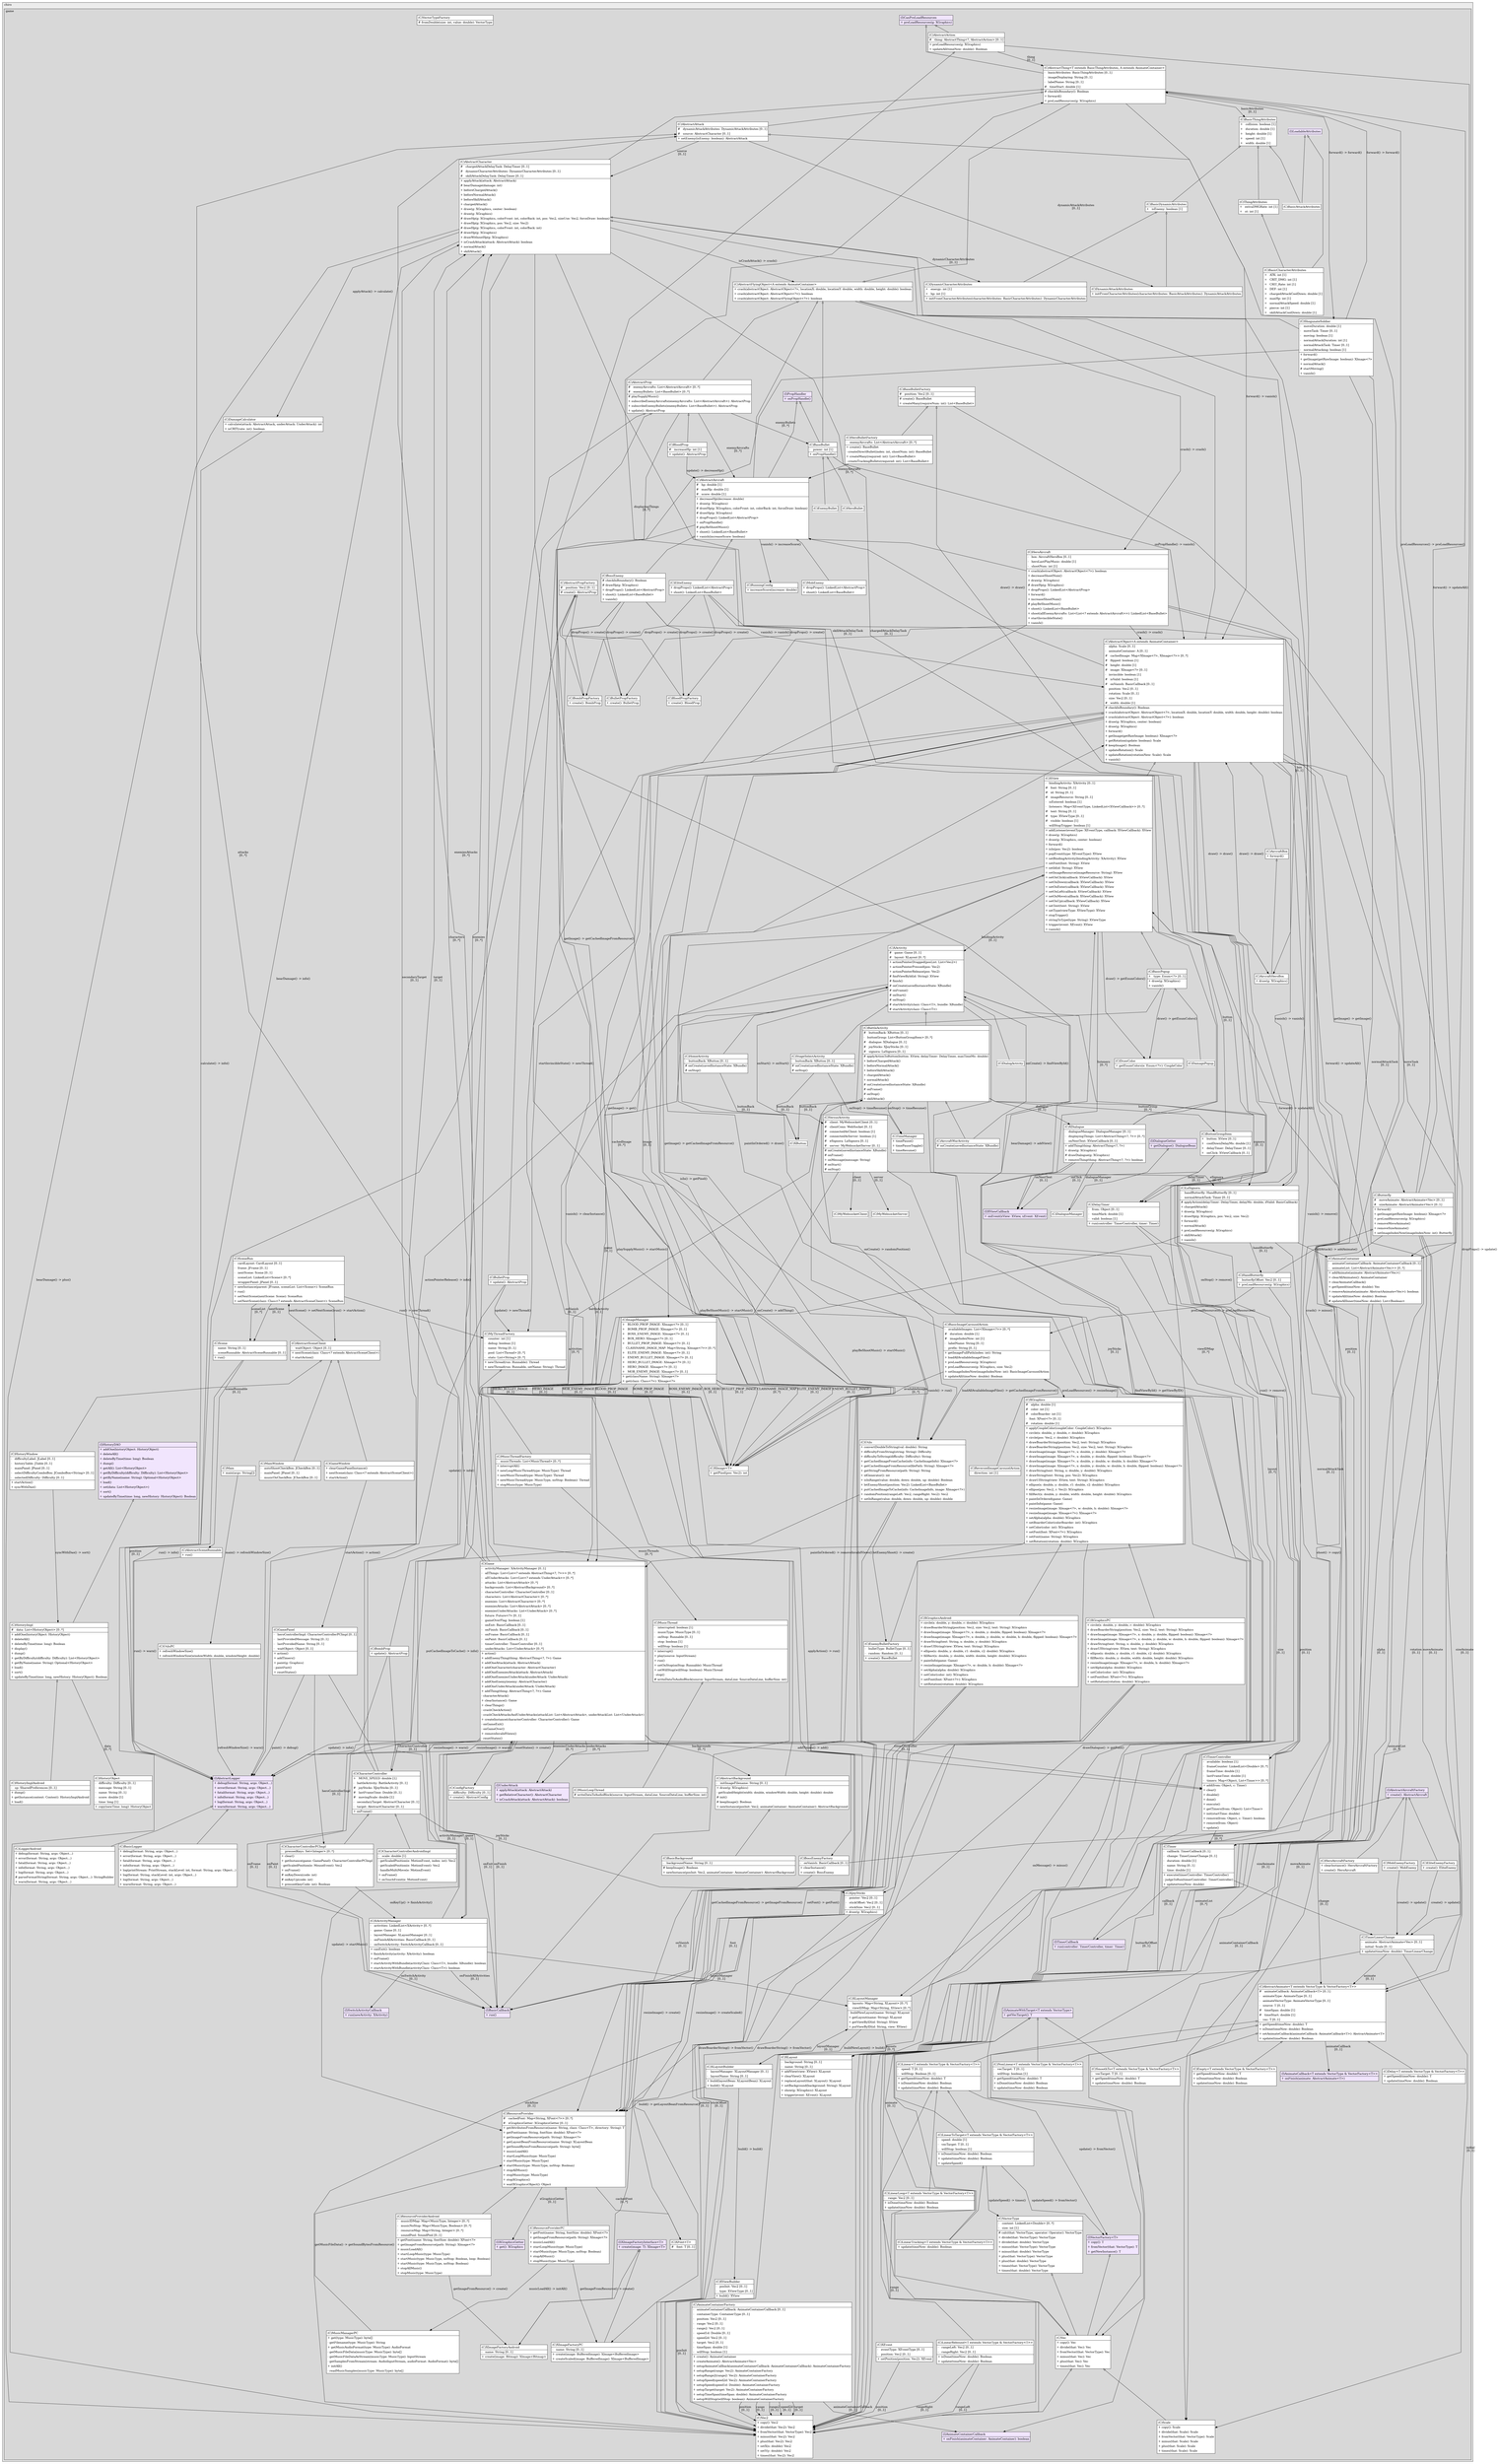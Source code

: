 @startuml

/' diagram meta data start
config=StructureConfiguration;
{
  "projectClassification": {
    "searchMode": "OpenProject", // OpenProject, AllProjects
    "includedProjects": "",
    "pathEndKeywords": "*.impl",
    "isClientPath": "",
    "isClientName": "",
    "isTestPath": "",
    "isTestName": "",
    "isMappingPath": "",
    "isMappingName": "",
    "isDataAccessPath": "",
    "isDataAccessName": "",
    "isDataStructurePath": "",
    "isDataStructureName": "",
    "isInterfaceStructuresPath": "",
    "isInterfaceStructuresName": "",
    "isEntryPointPath": "",
    "isEntryPointName": "",
    "treatFinalFieldsAsMandatory": false
  },
  "graphRestriction": {
    "classPackageExcludeFilter": "",
    "classPackageIncludeFilter": "",
    "classNameExcludeFilter": "",
    "classNameIncludeFilter": "",
    "methodNameExcludeFilter": "",
    "methodNameIncludeFilter": "",
    "removeByInheritance": "", // inheritance/annotation based filtering is done in a second step
    "removeByAnnotation": "",
    "removeByClassPackage": "", // cleanup the graph after inheritance/annotation based filtering is done
    "removeByClassName": "",
    "cutMappings": false,
    "cutEnum": true,
    "cutTests": true,
    "cutClient": true,
    "cutDataAccess": false,
    "cutInterfaceStructures": false,
    "cutDataStructures": false,
    "cutGetterAndSetter": true,
    "cutConstructors": true
  },
  "graphTraversal": {
    "forwardDepth": 999,
    "backwardDepth": 0,
    "classPackageExcludeFilter": "",
    "classPackageIncludeFilter": "",
    "classNameExcludeFilter": "",
    "classNameIncludeFilter": "",
    "methodNameExcludeFilter": "",
    "methodNameIncludeFilter": "",
    "hideMappings": false,
    "hideDataStructures": false,
    "hidePrivateMethods": false,
    "hideInterfaceCalls": false, // indirection: implementation -> interface (is hidden) -> implementation
    "onlyShowApplicationEntryPoints": false, // root node is included
    "useMethodCallsForStructureDiagram": "ForwardOnly" // ForwardOnly, BothDirections, No
  },
  "details": {
    "aggregation": "GroupByClass", // ByClass, GroupByClass, None
    "showClassGenericTypes": true,
    "showMethods": true,
    "showMethodParameterNames": true,
    "showMethodParameterTypes": true,
    "showMethodReturnType": true,
    "showPackageLevels": 2,
    "showDetailedClassStructure": true
  },
  "rootClass": "work.chiro.game.application.Main",
  "extensionCallbackMethod": "" // qualified.class.name#methodName - signature: public static String method(String)
}
diagram meta data end '/



digraph g {
    rankdir="TB"
    splines=polyline
    

'nodes 
subgraph cluster_94631393 { 
   	label=chiro
	labeljust=l
	fillcolor="#ececec"
	style=filled
   
   subgraph cluster_1640492065 { 
   	label=game
	labeljust=l
	fillcolor="#d8d8d8"
	style=filled
   
   AbstractAction394846411[
	label=<<TABLE BORDER="1" CELLBORDER="0" CELLPADDING="4" CELLSPACING="0">
<TR><TD ALIGN="LEFT" >(C)AbstractAction</TD></TR>
<HR/>
<TR><TD ALIGN="LEFT" >#   thing: AbstractThing&lt;?, AbstractAction&gt; [0..1]</TD></TR>
<HR/>
<TR><TD ALIGN="LEFT" >+ preLoadResources(g: XGraphics)</TD></TR>
<TR><TD ALIGN="LEFT" >+ updateAll(timeNow: double): Boolean</TD></TR>
</TABLE>>
	style=filled
	margin=0
	shape=plaintext
	fillcolor="#FFFFFF"
];

AbstractAircraft642598014[
	label=<<TABLE BORDER="1" CELLBORDER="0" CELLPADDING="4" CELLSPACING="0">
<TR><TD ALIGN="LEFT" >(C)AbstractAircraft</TD></TR>
<HR/>
<TR><TD ALIGN="LEFT" >#   hp: double [1]</TD></TR>
<TR><TD ALIGN="LEFT" >#   maxHp: double [1]</TD></TR>
<TR><TD ALIGN="LEFT" >#   score: double [1]</TD></TR>
<HR/>
<TR><TD ALIGN="LEFT" >+ decreaseHp(decrease: double)</TD></TR>
<TR><TD ALIGN="LEFT" >+ draw(g: XGraphics)</TD></TR>
<TR><TD ALIGN="LEFT" ># drawHp(g: XGraphics, colorFront: int, colorBack: int, forceDraw: boolean)</TD></TR>
<TR><TD ALIGN="LEFT" ># drawHp(g: XGraphics)</TD></TR>
<TR><TD ALIGN="LEFT" >+ dropProps(): LinkedList&lt;AbstractProp&gt;</TD></TR>
<TR><TD ALIGN="LEFT" >+ onPropHandle()</TD></TR>
<TR><TD ALIGN="LEFT" ># playBeShootMusic()</TD></TR>
<TR><TD ALIGN="LEFT" >+ shoot(): LinkedList&lt;BaseBullet&gt;</TD></TR>
<TR><TD ALIGN="LEFT" >+ vanish(increaseScore: boolean)</TD></TR>
</TABLE>>
	style=filled
	margin=0
	shape=plaintext
	fillcolor="#FFFFFF"
];

AbstractAircraftFactory642598014[
	label=<<TABLE BORDER="1" CELLBORDER="0" CELLPADDING="4" CELLSPACING="0">
<TR><TD ALIGN="LEFT" >(I)AbstractAircraftFactory</TD></TR>
<HR/>
<TR><TD ALIGN="LEFT" >+ create(): AbstractAircraft</TD></TR>
</TABLE>>
	style=filled
	margin=0
	shape=plaintext
	fillcolor="#F1E5FD"
];

AbstractAnimate874664497[
	label=<<TABLE BORDER="1" CELLBORDER="0" CELLPADDING="4" CELLSPACING="0">
<TR><TD ALIGN="LEFT" >(C)AbstractAnimate&lt;T extends VectorType &amp; VectorFactory&lt;T&gt;&gt;</TD></TR>
<HR/>
<TR><TD ALIGN="LEFT" >#   animateCallback: AnimateCallback&lt;T&gt; [0..1]</TD></TR>
<TR><TD ALIGN="LEFT" >-   animateType: AnimateType [0..1]</TD></TR>
<TR><TD ALIGN="LEFT" >-   animateVectorType: AnimateVectorType [0..1]</TD></TR>
<TR><TD ALIGN="LEFT" >-   source: T [0..1]</TD></TR>
<TR><TD ALIGN="LEFT" >#   timeSpan: double [1]</TD></TR>
<TR><TD ALIGN="LEFT" >#   timeStart: double [1]</TD></TR>
<TR><TD ALIGN="LEFT" >-   vec: T [0..1]</TD></TR>
<HR/>
<TR><TD ALIGN="LEFT" >+ getSpeed(timeNow: double): T</TD></TR>
<TR><TD ALIGN="LEFT" >+ isDone(timeNow: double): Boolean</TD></TR>
<TR><TD ALIGN="LEFT" >+ setAnimateCallback(animateCallback: AnimateCallback&lt;T&gt;): AbstractAnimate&lt;T&gt;</TD></TR>
<TR><TD ALIGN="LEFT" >+ update(timeNow: double): Boolean</TD></TR>
</TABLE>>
	style=filled
	margin=0
	shape=plaintext
	fillcolor="#FFFFFF"
];

AbstractAttack1076968012[
	label=<<TABLE BORDER="1" CELLBORDER="0" CELLPADDING="4" CELLSPACING="0">
<TR><TD ALIGN="LEFT" >(C)AbstractAttack</TD></TR>
<HR/>
<TR><TD ALIGN="LEFT" >#   dynamicAttackAttributes: DynamicAttackAttributes [0..1]</TD></TR>
<TR><TD ALIGN="LEFT" >#   source: AbstractCharacter [0..1]</TD></TR>
<HR/>
<TR><TD ALIGN="LEFT" >+ setEnemy(isEnemy: boolean): AbstractAttack</TD></TR>
</TABLE>>
	style=filled
	margin=0
	shape=plaintext
	fillcolor="#FFFFFF"
];

AbstractBackground155614874[
	label=<<TABLE BORDER="1" CELLBORDER="0" CELLPADDING="4" CELLSPACING="0">
<TR><TD ALIGN="LEFT" >(C)AbstractBackground</TD></TR>
<HR/>
<TR><TD ALIGN="LEFT" >-   initImageFilename: String [0..1]</TD></TR>
<HR/>
<TR><TD ALIGN="LEFT" >+ draw(g: XGraphics)</TD></TR>
<TR><TD ALIGN="LEFT" >- getScaledHeight(width: double, windowWidth: double, height: double): double</TD></TR>
<TR><TD ALIGN="LEFT" ># init()</TD></TR>
<TR><TD ALIGN="LEFT" ># keepImage(): Boolean</TD></TR>
<TR><TD ALIGN="LEFT" >+ newInstance(posInit: Vec2, animateContainer: AnimateContainer): AbstractBackground</TD></TR>
</TABLE>>
	style=filled
	margin=0
	shape=plaintext
	fillcolor="#FFFFFF"
];

AbstractCharacter1494850621[
	label=<<TABLE BORDER="1" CELLBORDER="0" CELLPADDING="4" CELLSPACING="0">
<TR><TD ALIGN="LEFT" >(C)AbstractCharacter</TD></TR>
<HR/>
<TR><TD ALIGN="LEFT" >#   chargedAttackDelayTask: DelayTimer [0..1]</TD></TR>
<TR><TD ALIGN="LEFT" >#   dynamicCharacterAttributes: DynamicCharacterAttributes [0..1]</TD></TR>
<TR><TD ALIGN="LEFT" >#   skillAttackDelayTask: DelayTimer [0..1]</TD></TR>
<HR/>
<TR><TD ALIGN="LEFT" >+ applyAttack(attack: AbstractAttack)</TD></TR>
<TR><TD ALIGN="LEFT" ># bearDamage(damage: int)</TD></TR>
<TR><TD ALIGN="LEFT" >+ beforeChargedAttack()</TD></TR>
<TR><TD ALIGN="LEFT" >+ beforeNormalAttack()</TD></TR>
<TR><TD ALIGN="LEFT" >+ beforeSkillAttack()</TD></TR>
<TR><TD ALIGN="LEFT" >+ chargedAttack()</TD></TR>
<TR><TD ALIGN="LEFT" >+ draw(g: XGraphics, center: boolean)</TD></TR>
<TR><TD ALIGN="LEFT" >+ draw(g: XGraphics)</TD></TR>
<TR><TD ALIGN="LEFT" ># drawHp(g: XGraphics, colorFront: int, colorBack: int, pos: Vec2, sizeUse: Vec2, forceDraw: boolean)</TD></TR>
<TR><TD ALIGN="LEFT" >+ drawHp(g: XGraphics, pos: Vec2, size: Vec2)</TD></TR>
<TR><TD ALIGN="LEFT" ># drawHp(g: XGraphics, colorFront: int, colorBack: int)</TD></TR>
<TR><TD ALIGN="LEFT" ># drawHp(g: XGraphics)</TD></TR>
<TR><TD ALIGN="LEFT" >+ drawWithoutHp(g: XGraphics)</TD></TR>
<TR><TD ALIGN="LEFT" >+ isCrashAttack(attack: AbstractAttack): boolean</TD></TR>
<TR><TD ALIGN="LEFT" >+ normalAttack()</TD></TR>
<TR><TD ALIGN="LEFT" >+ skillAttack()</TD></TR>
</TABLE>>
	style=filled
	margin=0
	shape=plaintext
	fillcolor="#FFFFFF"
];

AbstractFlyingObject1677377534[
	label=<<TABLE BORDER="1" CELLBORDER="0" CELLPADDING="4" CELLSPACING="0">
<TR><TD ALIGN="LEFT" >(C)AbstractFlyingObject&lt;A extends AnimateContainer&gt;</TD></TR>
<HR/>
<TR><TD ALIGN="LEFT" >+ crash(abstractObject: AbstractObject&lt;?&gt;, locationX: double, locationY: double, width: double, height: double): boolean</TD></TR>
<TR><TD ALIGN="LEFT" >+ crash(abstractObject: AbstractObject&lt;?&gt;): boolean</TD></TR>
<TR><TD ALIGN="LEFT" >+ crash(abstractObject: AbstractFlyingObject&lt;?&gt;): boolean</TD></TR>
</TABLE>>
	style=filled
	margin=0
	shape=plaintext
	fillcolor="#FFFFFF"
];

AbstractLogger792623464[
	label=<<TABLE BORDER="1" CELLBORDER="0" CELLPADDING="4" CELLSPACING="0">
<TR><TD ALIGN="LEFT" >(I)AbstractLogger</TD></TR>
<HR/>
<TR><TD ALIGN="LEFT" >+ debug(format: String, args: Object...)</TD></TR>
<TR><TD ALIGN="LEFT" >+ error(format: String, args: Object...)</TD></TR>
<TR><TD ALIGN="LEFT" >+ fatal(format: String, args: Object...)</TD></TR>
<TR><TD ALIGN="LEFT" >+ info(format: String, args: Object...)</TD></TR>
<TR><TD ALIGN="LEFT" >+ log(format: String, args: Object...)</TD></TR>
<TR><TD ALIGN="LEFT" >+ warn(format: String, args: Object...)</TD></TR>
</TABLE>>
	style=filled
	margin=0
	shape=plaintext
	fillcolor="#F1E5FD"
];

AbstractObject1677377534[
	label=<<TABLE BORDER="1" CELLBORDER="0" CELLPADDING="4" CELLSPACING="0">
<TR><TD ALIGN="LEFT" >(C)AbstractObject&lt;A extends AnimateContainer&gt;</TD></TR>
<HR/>
<TR><TD ALIGN="LEFT" >-   alpha: Scale [0..1]</TD></TR>
<TR><TD ALIGN="LEFT" >-   animateContainer: A [0..1]</TD></TR>
<TR><TD ALIGN="LEFT" >#   cachedImage: Map&lt;XImage&lt;?&gt;, XImage&lt;?&gt;&gt; [0..*]</TD></TR>
<TR><TD ALIGN="LEFT" >#   flipped: boolean [1]</TD></TR>
<TR><TD ALIGN="LEFT" >#   height: double [1]</TD></TR>
<TR><TD ALIGN="LEFT" >#   image: XImage&lt;?&gt; [0..1]</TD></TR>
<TR><TD ALIGN="LEFT" >-   invincible: boolean [1]</TD></TR>
<TR><TD ALIGN="LEFT" >#   isValid: boolean [1]</TD></TR>
<TR><TD ALIGN="LEFT" >#   onVanish: BasicCallback [0..1]</TD></TR>
<TR><TD ALIGN="LEFT" >-   position: Vec2 [0..1]</TD></TR>
<TR><TD ALIGN="LEFT" >-   rotation: Scale [0..1]</TD></TR>
<TR><TD ALIGN="LEFT" >-   size: Vec2 [0..1]</TD></TR>
<TR><TD ALIGN="LEFT" >#   width: double [1]</TD></TR>
<HR/>
<TR><TD ALIGN="LEFT" ># checkInBoundary(): Boolean</TD></TR>
<TR><TD ALIGN="LEFT" >+ crash(abstractObject: AbstractObject&lt;?&gt;, locationX: double, locationY: double, width: double, height: double): boolean</TD></TR>
<TR><TD ALIGN="LEFT" >+ crash(abstractObject: AbstractObject&lt;?&gt;): boolean</TD></TR>
<TR><TD ALIGN="LEFT" >+ draw(g: XGraphics, center: boolean)</TD></TR>
<TR><TD ALIGN="LEFT" >+ draw(g: XGraphics)</TD></TR>
<TR><TD ALIGN="LEFT" >+ forward()</TD></TR>
<TR><TD ALIGN="LEFT" >+ getImage(getRawImage: boolean): XImage&lt;?&gt;</TD></TR>
<TR><TD ALIGN="LEFT" >+ getRotation(update: boolean): Scale</TD></TR>
<TR><TD ALIGN="LEFT" ># keepImage(): Boolean</TD></TR>
<TR><TD ALIGN="LEFT" >+ updateRotation(): Scale</TD></TR>
<TR><TD ALIGN="LEFT" >+ updateRotation(rotationNew: Scale): Scale</TD></TR>
<TR><TD ALIGN="LEFT" >+ vanish()</TD></TR>
</TABLE>>
	style=filled
	margin=0
	shape=plaintext
	fillcolor="#FFFFFF"
];

AbstractProp1533627855[
	label=<<TABLE BORDER="1" CELLBORDER="0" CELLPADDING="4" CELLSPACING="0">
<TR><TD ALIGN="LEFT" >(C)AbstractProp</TD></TR>
<HR/>
<TR><TD ALIGN="LEFT" >#   enemyAircrafts: List&lt;AbstractAircraft&gt; [0..*]</TD></TR>
<TR><TD ALIGN="LEFT" >#   enemyBullets: List&lt;BaseBullet&gt; [0..*]</TD></TR>
<HR/>
<TR><TD ALIGN="LEFT" ># playSupplyMusic()</TD></TR>
<TR><TD ALIGN="LEFT" >+ subscribeEnemyAircrafts(enemyAircrafts: List&lt;AbstractAircraft&gt;): AbstractProp</TD></TR>
<TR><TD ALIGN="LEFT" >+ subscribeEnemyBullets(enemyBullets: List&lt;BaseBullet&gt;): AbstractProp</TD></TR>
<TR><TD ALIGN="LEFT" >+ update(): AbstractProp</TD></TR>
</TABLE>>
	style=filled
	margin=0
	shape=plaintext
	fillcolor="#FFFFFF"
];

AbstractPropFactory1533627855[
	label=<<TABLE BORDER="1" CELLBORDER="0" CELLPADDING="4" CELLSPACING="0">
<TR><TD ALIGN="LEFT" >(C)AbstractPropFactory</TD></TR>
<HR/>
<TR><TD ALIGN="LEFT" >#   position: Vec2 [0..1]</TD></TR>
<HR/>
<TR><TD ALIGN="LEFT" ># create(): AbstractProp</TD></TR>
</TABLE>>
	style=filled
	margin=0
	shape=plaintext
	fillcolor="#FFFFFF"
];

AbstractSceneClient466777850[
	label=<<TABLE BORDER="1" CELLBORDER="0" CELLPADDING="4" CELLSPACING="0">
<TR><TD ALIGN="LEFT" >(C)AbstractSceneClient</TD></TR>
<HR/>
<TR><TD ALIGN="LEFT" >-   waitObject: Object [0..1]</TD></TR>
<HR/>
<TR><TD ALIGN="LEFT" >+ nextScene(clazz: Class&lt;? extends AbstractSceneClient&gt;)</TD></TR>
<TR><TD ALIGN="LEFT" >+ startAction()</TD></TR>
</TABLE>>
	style=filled
	margin=0
	shape=plaintext
	fillcolor="#FFFFFF"
];

AbstractSceneRunnable466777850[
	label=<<TABLE BORDER="1" CELLBORDER="0" CELLPADDING="4" CELLSPACING="0">
<TR><TD ALIGN="LEFT" >(C)AbstractSceneRunnable</TD></TR>
<HR/>
<TR><TD ALIGN="LEFT" >+ run()</TD></TR>
</TABLE>>
	style=filled
	margin=0
	shape=plaintext
	fillcolor="#FFFFFF"
];

AbstractThing301213698[
	label=<<TABLE BORDER="1" CELLBORDER="0" CELLPADDING="4" CELLSPACING="0">
<TR><TD ALIGN="LEFT" >(C)AbstractThing&lt;T extends BasicThingAttributes, A extends AnimateContainer&gt;</TD></TR>
<HR/>
<TR><TD ALIGN="LEFT" >-   basicAttributes: BasicThingAttributes [0..1]</TD></TR>
<TR><TD ALIGN="LEFT" >-   imageDisplaying: String [0..1]</TD></TR>
<TR><TD ALIGN="LEFT" >-   labelName: String [0..1]</TD></TR>
<TR><TD ALIGN="LEFT" >#   timeStart: double [1]</TD></TR>
<HR/>
<TR><TD ALIGN="LEFT" ># checkInBoundary(): Boolean</TD></TR>
<TR><TD ALIGN="LEFT" >+ forward()</TD></TR>
<TR><TD ALIGN="LEFT" >+ preLoadResources(g: XGraphics)</TD></TR>
</TABLE>>
	style=filled
	margin=0
	shape=plaintext
	fillcolor="#FFFFFF"
];

AircraftBox642598014[
	label=<<TABLE BORDER="1" CELLBORDER="0" CELLPADDING="4" CELLSPACING="0">
<TR><TD ALIGN="LEFT" >(C)AircraftBox</TD></TR>
<HR/>
<TR><TD ALIGN="LEFT" >+ forward()</TD></TR>
</TABLE>>
	style=filled
	margin=0
	shape=plaintext
	fillcolor="#FFFFFF"
];

AircraftHeroBox642598014[
	label=<<TABLE BORDER="1" CELLBORDER="0" CELLPADDING="4" CELLSPACING="0">
<TR><TD ALIGN="LEFT" >(C)AircraftHeroBox</TD></TR>
<HR/>
<TR><TD ALIGN="LEFT" >+ draw(g: XGraphics)</TD></TR>
</TABLE>>
	style=filled
	margin=0
	shape=plaintext
	fillcolor="#FFFFFF"
];

AircraftWarActivity635335413[
	label=<<TABLE BORDER="1" CELLBORDER="0" CELLPADDING="4" CELLSPACING="0">
<TR><TD ALIGN="LEFT" >(C)AircraftWarActivity</TD></TR>
<HR/>
<TR><TD ALIGN="LEFT" ># onCreate(savedInstanceState: XBundle)</TD></TR>
</TABLE>>
	style=filled
	margin=0
	shape=plaintext
	fillcolor="#FFFFFF"
];

AnimateCallback6324860[
	label=<<TABLE BORDER="1" CELLBORDER="0" CELLPADDING="4" CELLSPACING="0">
<TR><TD ALIGN="LEFT" >(I)AnimateCallback&lt;T extends VectorType &amp; VectorFactory&lt;T&gt;&gt;</TD></TR>
<HR/>
<TR><TD ALIGN="LEFT" >+ onFinish(animate: AbstractAnimate&lt;T&gt;)</TD></TR>
</TABLE>>
	style=filled
	margin=0
	shape=plaintext
	fillcolor="#F1E5FD"
];

AnimateContainer874664497[
	label=<<TABLE BORDER="1" CELLBORDER="0" CELLPADDING="4" CELLSPACING="0">
<TR><TD ALIGN="LEFT" >(C)AnimateContainer</TD></TR>
<HR/>
<TR><TD ALIGN="LEFT" >-   animateContainerCallback: AnimateContainerCallback [0..1]</TD></TR>
<TR><TD ALIGN="LEFT" >-   animateList: List&lt;AbstractAnimate&lt;Vec&gt;&gt; [0..*]</TD></TR>
<HR/>
<TR><TD ALIGN="LEFT" >+ addAnimate(animate: AbstractAnimate&lt;Vec&gt;)</TD></TR>
<TR><TD ALIGN="LEFT" >+ clearAllAnimates(): AnimateContainer</TD></TR>
<TR><TD ALIGN="LEFT" >+ clearAnimateCallback()</TD></TR>
<TR><TD ALIGN="LEFT" >+ getSpeed(timeNow: double): Vec</TD></TR>
<TR><TD ALIGN="LEFT" >+ removeAnimate(animate: AbstractAnimate&lt;Vec&gt;): boolean</TD></TR>
<TR><TD ALIGN="LEFT" >+ updateAll(timeNow: double): Boolean</TD></TR>
<TR><TD ALIGN="LEFT" ># updateAllInner(timeNow: double): List&lt;Boolean&gt;</TD></TR>
</TABLE>>
	style=filled
	margin=0
	shape=plaintext
	fillcolor="#FFFFFF"
];

AnimateContainerCallback6324860[
	label=<<TABLE BORDER="1" CELLBORDER="0" CELLPADDING="4" CELLSPACING="0">
<TR><TD ALIGN="LEFT" >(I)AnimateContainerCallback</TD></TR>
<HR/>
<TR><TD ALIGN="LEFT" >+ onFinish(animateContainer: AnimateContainer): boolean</TD></TR>
</TABLE>>
	style=filled
	margin=0
	shape=plaintext
	fillcolor="#F1E5FD"
];

AnimateContainerFactory874664497[
	label=<<TABLE BORDER="1" CELLBORDER="0" CELLPADDING="4" CELLSPACING="0">
<TR><TD ALIGN="LEFT" >(C)AnimateContainerFactory</TD></TR>
<HR/>
<TR><TD ALIGN="LEFT" >-   animateContainerCallback: AnimateContainerCallback [0..1]</TD></TR>
<TR><TD ALIGN="LEFT" >-   containerType: ContainerType [0..1]</TD></TR>
<TR><TD ALIGN="LEFT" >-   position: Vec2 [0..1]</TD></TR>
<TR><TD ALIGN="LEFT" >-   range: Vec2 [0..1]</TD></TR>
<TR><TD ALIGN="LEFT" >-   range2: Vec2 [0..1]</TD></TR>
<TR><TD ALIGN="LEFT" >-   speed1d: Double [0..1]</TD></TR>
<TR><TD ALIGN="LEFT" >-   speed2d: Vec2 [0..1]</TD></TR>
<TR><TD ALIGN="LEFT" >-   target: Vec2 [0..1]</TD></TR>
<TR><TD ALIGN="LEFT" >-   timeSpan: double [1]</TD></TR>
<TR><TD ALIGN="LEFT" >-   willStop: boolean [1]</TD></TR>
<HR/>
<TR><TD ALIGN="LEFT" >+ create(): AnimateContainer</TD></TR>
<TR><TD ALIGN="LEFT" >+ createAnimate(): AbstractAnimate&lt;Vec&gt;</TD></TR>
<TR><TD ALIGN="LEFT" >+ setupAnimateCallback(animateContainerCallback: AnimateContainerCallback): AnimateContainerFactory</TD></TR>
<TR><TD ALIGN="LEFT" >+ setupRange(range: Vec2): AnimateContainerFactory</TD></TR>
<TR><TD ALIGN="LEFT" >+ setupRange2(range2: Vec2): AnimateContainerFactory</TD></TR>
<TR><TD ALIGN="LEFT" >+ setupSpeed(speed2d: Vec2): AnimateContainerFactory</TD></TR>
<TR><TD ALIGN="LEFT" >+ setupSpeed(speed1d: Double): AnimateContainerFactory</TD></TR>
<TR><TD ALIGN="LEFT" >+ setupTarget(target: Vec2): AnimateContainerFactory</TD></TR>
<TR><TD ALIGN="LEFT" >+ setupTimeSpan(timeSpan: double): AnimateContainerFactory</TD></TR>
<TR><TD ALIGN="LEFT" >+ setupWillStop(willStop: boolean): AnimateContainerFactory</TD></TR>
</TABLE>>
	style=filled
	margin=0
	shape=plaintext
	fillcolor="#FFFFFF"
];

AnimateWithTarget1680782942[
	label=<<TABLE BORDER="1" CELLBORDER="0" CELLPADDING="4" CELLSPACING="0">
<TR><TD ALIGN="LEFT" >(I)AnimateWithTarget&lt;T extends VectorType&gt;</TD></TR>
<HR/>
<TR><TD ALIGN="LEFT" >+ getVecTarget(): T</TD></TR>
</TABLE>>
	style=filled
	margin=0
	shape=plaintext
	fillcolor="#F1E5FD"
];

BaseBullet244458606[
	label=<<TABLE BORDER="1" CELLBORDER="0" CELLPADDING="4" CELLSPACING="0">
<TR><TD ALIGN="LEFT" >(C)BaseBullet</TD></TR>
<HR/>
<TR><TD ALIGN="LEFT" >-   power: int [1]</TD></TR>
<HR/>
<TR><TD ALIGN="LEFT" >+ onPropHandle()</TD></TR>
</TABLE>>
	style=filled
	margin=0
	shape=plaintext
	fillcolor="#FFFFFF"
];

BaseBulletFactory244458606[
	label=<<TABLE BORDER="1" CELLBORDER="0" CELLPADDING="4" CELLSPACING="0">
<TR><TD ALIGN="LEFT" >(C)BaseBulletFactory</TD></TR>
<HR/>
<TR><TD ALIGN="LEFT" >#   position: Vec2 [0..1]</TD></TR>
<HR/>
<TR><TD ALIGN="LEFT" ># create(): BaseBullet</TD></TR>
<TR><TD ALIGN="LEFT" >+ createMany(requireNum: int): List&lt;BaseBullet&gt;</TD></TR>
</TABLE>>
	style=filled
	margin=0
	shape=plaintext
	fillcolor="#FFFFFF"
];

BasicAttackAttributes684833067[
	label=<<TABLE BORDER="1" CELLBORDER="0" CELLPADDING="4" CELLSPACING="0">
<TR><TD ALIGN="LEFT" >(C)BasicAttackAttributes</TD></TR>
</TABLE>>
	style=filled
	margin=0
	shape=plaintext
	fillcolor="#FFFFFF"
];

BasicBackground155614874[
	label=<<TABLE BORDER="1" CELLBORDER="0" CELLPADDING="4" CELLSPACING="0">
<TR><TD ALIGN="LEFT" >(C)BasicBackground</TD></TR>
<HR/>
<TR><TD ALIGN="LEFT" >-   backgroundName: String [0..1]</TD></TR>
<HR/>
<TR><TD ALIGN="LEFT" ># keepImage(): Boolean</TD></TR>
<TR><TD ALIGN="LEFT" >+ newInstance(posInit: Vec2, animateContainer: AnimateContainer): AbstractBackground</TD></TR>
</TABLE>>
	style=filled
	margin=0
	shape=plaintext
	fillcolor="#FFFFFF"
];

BasicCallback3983820[
	label=<<TABLE BORDER="1" CELLBORDER="0" CELLPADDING="4" CELLSPACING="0">
<TR><TD ALIGN="LEFT" >(I)BasicCallback</TD></TR>
<HR/>
<TR><TD ALIGN="LEFT" >+ run()</TD></TR>
</TABLE>>
	style=filled
	margin=0
	shape=plaintext
	fillcolor="#F1E5FD"
];

BasicCharacterAttributes684833067[
	label=<<TABLE BORDER="1" CELLBORDER="0" CELLPADDING="4" CELLSPACING="0">
<TR><TD ALIGN="LEFT" >(C)BasicCharacterAttributes</TD></TR>
<HR/>
<TR><TD ALIGN="LEFT" >+   ATK: int [1]</TD></TR>
<TR><TD ALIGN="LEFT" >+   CRIT_DMG: int [1]</TD></TR>
<TR><TD ALIGN="LEFT" >+   CRIT_Rate: int [1]</TD></TR>
<TR><TD ALIGN="LEFT" >+   DEF: int [1]</TD></TR>
<TR><TD ALIGN="LEFT" >+   chargedAttackCoolDown: double [1]</TD></TR>
<TR><TD ALIGN="LEFT" >+   maxHp: int [1]</TD></TR>
<TR><TD ALIGN="LEFT" >+   normalAttackSpeed: double [1]</TD></TR>
<TR><TD ALIGN="LEFT" >+   pierce: int [1]</TD></TR>
<TR><TD ALIGN="LEFT" >+   skillAttackCoolDown: double [1]</TD></TR>
</TABLE>>
	style=filled
	margin=0
	shape=plaintext
	fillcolor="#FFFFFF"
];

BasicDynamicAttributes1974744566[
	label=<<TABLE BORDER="1" CELLBORDER="0" CELLPADDING="4" CELLSPACING="0">
<TR><TD ALIGN="LEFT" >(C)BasicDynamicAttributes</TD></TR>
<HR/>
<TR><TD ALIGN="LEFT" >+   isEnemy: boolean [1]</TD></TR>
</TABLE>>
	style=filled
	margin=0
	shape=plaintext
	fillcolor="#FFFFFF"
];

BasicImageCarouselAction394846411[
	label=<<TABLE BORDER="1" CELLBORDER="0" CELLPADDING="4" CELLSPACING="0">
<TR><TD ALIGN="LEFT" >(C)BasicImageCarouselAction</TD></TR>
<HR/>
<TR><TD ALIGN="LEFT" >-   availableImages: List&lt;XImage&lt;?&gt;&gt; [0..*]</TD></TR>
<TR><TD ALIGN="LEFT" >#   duration: double [1]</TD></TR>
<TR><TD ALIGN="LEFT" >#   imageIndexNow: int [1]</TD></TR>
<TR><TD ALIGN="LEFT" >-   labelName: String [0..1]</TD></TR>
<TR><TD ALIGN="LEFT" >-   prefix: String [0..1]</TD></TR>
<HR/>
<TR><TD ALIGN="LEFT" >+ getImageFullPath(index: int): String</TD></TR>
<TR><TD ALIGN="LEFT" >+ loadAllAvailableImageFiles()</TD></TR>
<TR><TD ALIGN="LEFT" >+ preLoadResources(g: XGraphics)</TD></TR>
<TR><TD ALIGN="LEFT" >+ preLoadResources(g: XGraphics, size: Vec2)</TD></TR>
<TR><TD ALIGN="LEFT" >+ setImageIndexNow(imageIndexNow: int): BasicImageCarouselAction</TD></TR>
<TR><TD ALIGN="LEFT" >+ updateAll(timeNow: double): Boolean</TD></TR>
</TABLE>>
	style=filled
	margin=0
	shape=plaintext
	fillcolor="#FFFFFF"
];

BasicLogger792623464[
	label=<<TABLE BORDER="1" CELLBORDER="0" CELLPADDING="4" CELLSPACING="0">
<TR><TD ALIGN="LEFT" >(C)BasicLogger</TD></TR>
<HR/>
<TR><TD ALIGN="LEFT" >+ debug(format: String, args: Object...)</TD></TR>
<TR><TD ALIGN="LEFT" >+ error(format: String, args: Object...)</TD></TR>
<TR><TD ALIGN="LEFT" >+ fatal(format: String, args: Object...)</TD></TR>
<TR><TD ALIGN="LEFT" >+ info(format: String, args: Object...)</TD></TR>
<TR><TD ALIGN="LEFT" >+ log(printStream: PrintStream, stackLevel: int, format: String, args: Object...)</TD></TR>
<TR><TD ALIGN="LEFT" >+ log(format: String, stackLevel: int, args: Object...)</TD></TR>
<TR><TD ALIGN="LEFT" >+ log(format: String, args: Object...)</TD></TR>
<TR><TD ALIGN="LEFT" >+ warn(format: String, args: Object...)</TD></TR>
</TABLE>>
	style=filled
	margin=0
	shape=plaintext
	fillcolor="#FFFFFF"
];

BasicPopup475600459[
	label=<<TABLE BORDER="1" CELLBORDER="0" CELLPADDING="4" CELLSPACING="0">
<TR><TD ALIGN="LEFT" >(C)BasicPopup</TD></TR>
<HR/>
<TR><TD ALIGN="LEFT" >+   type: Enum&lt;?&gt; [0..1]</TD></TR>
<HR/>
<TR><TD ALIGN="LEFT" >+ draw(g: XGraphics)</TD></TR>
<TR><TD ALIGN="LEFT" >+ vanish()</TD></TR>
</TABLE>>
	style=filled
	margin=0
	shape=plaintext
	fillcolor="#FFFFFF"
];

BasicThingAttributes50209465[
	label=<<TABLE BORDER="1" CELLBORDER="0" CELLPADDING="4" CELLSPACING="0">
<TR><TD ALIGN="LEFT" >(C)BasicThingAttributes</TD></TR>
<HR/>
<TR><TD ALIGN="LEFT" >+   collision: boolean [1]</TD></TR>
<TR><TD ALIGN="LEFT" >+   duration: double [1]</TD></TR>
<TR><TD ALIGN="LEFT" >+   height: double [1]</TD></TR>
<TR><TD ALIGN="LEFT" >+   speed: int [1]</TD></TR>
<TR><TD ALIGN="LEFT" >+   width: double [1]</TD></TR>
</TABLE>>
	style=filled
	margin=0
	shape=plaintext
	fillcolor="#FFFFFF"
];

BattleActivity635335413[
	label=<<TABLE BORDER="1" CELLBORDER="0" CELLPADDING="4" CELLSPACING="0">
<TR><TD ALIGN="LEFT" >(C)BattleActivity</TD></TR>
<HR/>
<TR><TD ALIGN="LEFT" >#   buttonBack: XButton [0..1]</TD></TR>
<TR><TD ALIGN="LEFT" >-   buttonGroup: List&lt;ButtonGroupItem&gt; [0..*]</TD></TR>
<TR><TD ALIGN="LEFT" >#   dialogue: XDialogue [0..1]</TD></TR>
<TR><TD ALIGN="LEFT" >#   joySticks: XJoySticks [0..1]</TD></TR>
<TR><TD ALIGN="LEFT" >#   signora: LaSignora [0..1]</TD></TR>
<HR/>
<TR><TD ALIGN="LEFT" ># applyActionToButton(button: XView, delayTimer: DelayTimer, maxTimeMs: double)</TD></TR>
<TR><TD ALIGN="LEFT" >+ beforeChargedAttack()</TD></TR>
<TR><TD ALIGN="LEFT" >+ beforeNormalAttack()</TD></TR>
<TR><TD ALIGN="LEFT" >+ beforeSkillAttack()</TD></TR>
<TR><TD ALIGN="LEFT" >+ chargedAttack()</TD></TR>
<TR><TD ALIGN="LEFT" >+ normalAttack()</TD></TR>
<TR><TD ALIGN="LEFT" ># onCreate(savedInstanceState: XBundle)</TD></TR>
<TR><TD ALIGN="LEFT" ># onFrame()</TD></TR>
<TR><TD ALIGN="LEFT" ># onStop()</TD></TR>
<TR><TD ALIGN="LEFT" >+ skillAttack()</TD></TR>
</TABLE>>
	style=filled
	margin=0
	shape=plaintext
	fillcolor="#FFFFFF"
];

BloodProp1533627855[
	label=<<TABLE BORDER="1" CELLBORDER="0" CELLPADDING="4" CELLSPACING="0">
<TR><TD ALIGN="LEFT" >(C)BloodProp</TD></TR>
<HR/>
<TR><TD ALIGN="LEFT" >#   increaseHp: int [1]</TD></TR>
<HR/>
<TR><TD ALIGN="LEFT" >+ update(): AbstractProp</TD></TR>
</TABLE>>
	style=filled
	margin=0
	shape=plaintext
	fillcolor="#FFFFFF"
];

BloodPropFactory1533627855[
	label=<<TABLE BORDER="1" CELLBORDER="0" CELLPADDING="4" CELLSPACING="0">
<TR><TD ALIGN="LEFT" >(C)BloodPropFactory</TD></TR>
<HR/>
<TR><TD ALIGN="LEFT" >+ create(): BloodProp</TD></TR>
</TABLE>>
	style=filled
	margin=0
	shape=plaintext
	fillcolor="#FFFFFF"
];

BombProp1533627855[
	label=<<TABLE BORDER="1" CELLBORDER="0" CELLPADDING="4" CELLSPACING="0">
<TR><TD ALIGN="LEFT" >(C)BombProp</TD></TR>
<HR/>
<TR><TD ALIGN="LEFT" >+ update(): AbstractProp</TD></TR>
</TABLE>>
	style=filled
	margin=0
	shape=plaintext
	fillcolor="#FFFFFF"
];

BombPropFactory1533627855[
	label=<<TABLE BORDER="1" CELLBORDER="0" CELLPADDING="4" CELLSPACING="0">
<TR><TD ALIGN="LEFT" >(C)BombPropFactory</TD></TR>
<HR/>
<TR><TD ALIGN="LEFT" >+ create(): BombProp</TD></TR>
</TABLE>>
	style=filled
	margin=0
	shape=plaintext
	fillcolor="#FFFFFF"
];

BossEnemy642598014[
	label=<<TABLE BORDER="1" CELLBORDER="0" CELLPADDING="4" CELLSPACING="0">
<TR><TD ALIGN="LEFT" >(C)BossEnemy</TD></TR>
<HR/>
<TR><TD ALIGN="LEFT" ># checkInBoundary(): Boolean</TD></TR>
<TR><TD ALIGN="LEFT" ># drawHp(g: XGraphics)</TD></TR>
<TR><TD ALIGN="LEFT" >+ dropProps(): LinkedList&lt;AbstractProp&gt;</TD></TR>
<TR><TD ALIGN="LEFT" >+ shoot(): LinkedList&lt;BaseBullet&gt;</TD></TR>
<TR><TD ALIGN="LEFT" >+ vanish()</TD></TR>
</TABLE>>
	style=filled
	margin=0
	shape=plaintext
	fillcolor="#FFFFFF"
];

BossEnemyFactory642598014[
	label=<<TABLE BORDER="1" CELLBORDER="0" CELLPADDING="4" CELLSPACING="0">
<TR><TD ALIGN="LEFT" >(C)BossEnemyFactory</TD></TR>
<HR/>
<TR><TD ALIGN="LEFT" >-   onVanish: BasicCallback [0..1]</TD></TR>
<HR/>
<TR><TD ALIGN="LEFT" >+ clearInstance()</TD></TR>
<TR><TD ALIGN="LEFT" >+ create(): BossEnemy</TD></TR>
</TABLE>>
	style=filled
	margin=0
	shape=plaintext
	fillcolor="#FFFFFF"
];

BulletProp1533627855[
	label=<<TABLE BORDER="1" CELLBORDER="0" CELLPADDING="4" CELLSPACING="0">
<TR><TD ALIGN="LEFT" >(C)BulletProp</TD></TR>
<HR/>
<TR><TD ALIGN="LEFT" >+ update(): AbstractProp</TD></TR>
</TABLE>>
	style=filled
	margin=0
	shape=plaintext
	fillcolor="#FFFFFF"
];

BulletPropFactory1533627855[
	label=<<TABLE BORDER="1" CELLBORDER="0" CELLPADDING="4" CELLSPACING="0">
<TR><TD ALIGN="LEFT" >(C)BulletPropFactory</TD></TR>
<HR/>
<TR><TD ALIGN="LEFT" >+ create(): BulletProp</TD></TR>
</TABLE>>
	style=filled
	margin=0
	shape=plaintext
	fillcolor="#FFFFFF"
];

Butterfly1076968012[
	label=<<TABLE BORDER="1" CELLBORDER="0" CELLPADDING="4" CELLSPACING="0">
<TR><TD ALIGN="LEFT" >(C)Butterfly</TD></TR>
<HR/>
<TR><TD ALIGN="LEFT" >#   moveAnimate: AbstractAnimate&lt;Vec&gt; [0..1]</TD></TR>
<TR><TD ALIGN="LEFT" >#   sizeAnimate: AbstractAnimate&lt;Vec&gt; [0..1]</TD></TR>
<HR/>
<TR><TD ALIGN="LEFT" >+ forward()</TD></TR>
<TR><TD ALIGN="LEFT" >+ getImage(getRawImage: boolean): XImage&lt;?&gt;</TD></TR>
<TR><TD ALIGN="LEFT" >+ preLoadResources(g: XGraphics)</TD></TR>
<TR><TD ALIGN="LEFT" >+ removeMoveAnimate()</TD></TR>
<TR><TD ALIGN="LEFT" >+ removeSizeAnimate()</TD></TR>
<TR><TD ALIGN="LEFT" >+ setImageIndexNow(imageIndexNow: int): Butterfly</TD></TR>
</TABLE>>
	style=filled
	margin=0
	shape=plaintext
	fillcolor="#FFFFFF"
];

ButtonGroupItem1531639840[
	label=<<TABLE BORDER="1" CELLBORDER="0" CELLPADDING="4" CELLSPACING="0">
<TR><TD ALIGN="LEFT" >(C)ButtonGroupItem</TD></TR>
<HR/>
<TR><TD ALIGN="LEFT" >+   button: XView [0..1]</TD></TR>
<TR><TD ALIGN="LEFT" >+   coolDownDelayMs: double [1]</TD></TR>
<TR><TD ALIGN="LEFT" >+   delayTimer: DelayTimer [0..1]</TD></TR>
<TR><TD ALIGN="LEFT" >+   onClick: XViewCallback [0..1]</TD></TR>
</TABLE>>
	style=filled
	margin=0
	shape=plaintext
	fillcolor="#FFFFFF"
];

CanPreLoadResources890657056[
	label=<<TABLE BORDER="1" CELLBORDER="0" CELLPADDING="4" CELLSPACING="0">
<TR><TD ALIGN="LEFT" >(I)CanPreLoadResources</TD></TR>
<HR/>
<TR><TD ALIGN="LEFT" >+ preLoadResources(g: XGraphics)</TD></TR>
</TABLE>>
	style=filled
	margin=0
	shape=plaintext
	fillcolor="#F1E5FD"
];

CharacterController1624201252[
	label=<<TABLE BORDER="1" CELLBORDER="0" CELLPADDING="4" CELLSPACING="0">
<TR><TD ALIGN="LEFT" >(C)CharacterController</TD></TR>
<HR/>
<TR><TD ALIGN="LEFT" >+   MOVE_SPEED: double [1]</TD></TR>
<TR><TD ALIGN="LEFT" >-   battleActivity: BattleActivity [0..1]</TD></TR>
<TR><TD ALIGN="LEFT" >#   joySticks: XJoySticks [0..1]</TD></TR>
<TR><TD ALIGN="LEFT" >#   lastFrameTime: Double [0..1]</TD></TR>
<TR><TD ALIGN="LEFT" >#   movingScale: double [1]</TD></TR>
<TR><TD ALIGN="LEFT" >-   secondaryTarget: AbstractCharacter [0..1]</TD></TR>
<TR><TD ALIGN="LEFT" >-   target: AbstractCharacter [0..1]</TD></TR>
<HR/>
<TR><TD ALIGN="LEFT" >+ onFrame()</TD></TR>
</TABLE>>
	style=filled
	margin=0
	shape=plaintext
	fillcolor="#FFFFFF"
];

CharacterControllerAndroidImpl719892186[
	label=<<TABLE BORDER="1" CELLBORDER="0" CELLPADDING="4" CELLSPACING="0">
<TR><TD ALIGN="LEFT" >(C)CharacterControllerAndroidImpl</TD></TR>
<HR/>
<TR><TD ALIGN="LEFT" >-   scale: double [1]</TD></TR>
<HR/>
<TR><TD ALIGN="LEFT" >- getScaledPosition(e: MotionEvent, index: int): Vec2</TD></TR>
<TR><TD ALIGN="LEFT" >- getScaledPosition(e: MotionEvent): Vec2</TD></TR>
<TR><TD ALIGN="LEFT" >- handleMultiMove(e: MotionEvent)</TD></TR>
<TR><TD ALIGN="LEFT" >+ onFrame()</TD></TR>
<TR><TD ALIGN="LEFT" >+ onTouchEvent(e: MotionEvent)</TD></TR>
</TABLE>>
	style=filled
	margin=0
	shape=plaintext
	fillcolor="#FFFFFF"
];

CharacterControllerPCImpl1063409982[
	label=<<TABLE BORDER="1" CELLBORDER="0" CELLPADDING="4" CELLSPACING="0">
<TR><TD ALIGN="LEFT" >(C)CharacterControllerPCImpl</TD></TR>
<HR/>
<TR><TD ALIGN="LEFT" >-   pressedKeys: Set&lt;Integer&gt; [0..*]</TD></TR>
<HR/>
<TR><TD ALIGN="LEFT" >+ clear()</TD></TR>
<TR><TD ALIGN="LEFT" >+ getInstance(game: GamePanel): CharacterControllerPCImpl</TD></TR>
<TR><TD ALIGN="LEFT" >- getScaledPosition(e: MouseEvent): Vec2</TD></TR>
<TR><TD ALIGN="LEFT" >+ onFrame()</TD></TR>
<TR><TD ALIGN="LEFT" ># onKeyDown(code: int)</TD></TR>
<TR><TD ALIGN="LEFT" ># onKeyUp(code: int)</TD></TR>
<TR><TD ALIGN="LEFT" >+ pressed(keyCode: int): Boolean</TD></TR>
</TABLE>>
	style=filled
	margin=0
	shape=plaintext
	fillcolor="#FFFFFF"
];

ConfigFactory1138487956[
	label=<<TABLE BORDER="1" CELLBORDER="0" CELLPADDING="4" CELLSPACING="0">
<TR><TD ALIGN="LEFT" >(C)ConfigFactory</TD></TR>
<HR/>
<TR><TD ALIGN="LEFT" >-   difficulty: Difficulty [0..1]</TD></TR>
<HR/>
<TR><TD ALIGN="LEFT" >+ create(): AbstractConfig</TD></TR>
</TABLE>>
	style=filled
	margin=0
	shape=plaintext
	fillcolor="#FFFFFF"
];

DamageCalculator460672460[
	label=<<TABLE BORDER="1" CELLBORDER="0" CELLPADDING="4" CELLSPACING="0">
<TR><TD ALIGN="LEFT" >(C)DamageCalculator</TD></TR>
<HR/>
<TR><TD ALIGN="LEFT" >+ calculate(attack: AbstractAttack, underAttack: UnderAttack): int</TD></TR>
<TR><TD ALIGN="LEFT" >+ isCRIT(rate: int): boolean</TD></TR>
</TABLE>>
	style=filled
	margin=0
	shape=plaintext
	fillcolor="#FFFFFF"
];

DamagePopup475600459[
	label=<<TABLE BORDER="1" CELLBORDER="0" CELLPADDING="4" CELLSPACING="0">
<TR><TD ALIGN="LEFT" >(C)DamagePopup</TD></TR>
</TABLE>>
	style=filled
	margin=0
	shape=plaintext
	fillcolor="#FFFFFF"
];

Delay1680782942[
	label=<<TABLE BORDER="1" CELLBORDER="0" CELLPADDING="4" CELLSPACING="0">
<TR><TD ALIGN="LEFT" >(C)Delay&lt;T extends VectorType &amp; VectorFactory&lt;T&gt;&gt;</TD></TR>
<HR/>
<TR><TD ALIGN="LEFT" >+ getSpeed(timeNow: double): T</TD></TR>
<TR><TD ALIGN="LEFT" >+ update(timeNow: double): Boolean</TD></TR>
</TABLE>>
	style=filled
	margin=0
	shape=plaintext
	fillcolor="#FFFFFF"
];

DelayTimer1545293750[
	label=<<TABLE BORDER="1" CELLBORDER="0" CELLPADDING="4" CELLSPACING="0">
<TR><TD ALIGN="LEFT" >(C)DelayTimer</TD></TR>
<HR/>
<TR><TD ALIGN="LEFT" >-   from: Object [0..1]</TD></TR>
<TR><TD ALIGN="LEFT" >-   timeMark: double [1]</TD></TR>
<TR><TD ALIGN="LEFT" >-   valid: boolean [1]</TD></TR>
<HR/>
<TR><TD ALIGN="LEFT" >+ run(controller: TimerController, timer: Timer)</TD></TR>
</TABLE>>
	style=filled
	margin=0
	shape=plaintext
	fillcolor="#FFFFFF"
];

DialogActivity635335413[
	label=<<TABLE BORDER="1" CELLBORDER="0" CELLPADDING="4" CELLSPACING="0">
<TR><TD ALIGN="LEFT" >(C)DialogActivity</TD></TR>
</TABLE>>
	style=filled
	margin=0
	shape=plaintext
	fillcolor="#FFFFFF"
];

DialogueGetter783434582[
	label=<<TABLE BORDER="1" CELLBORDER="0" CELLPADDING="4" CELLSPACING="0">
<TR><TD ALIGN="LEFT" >(I)DialogueGetter</TD></TR>
<HR/>
<TR><TD ALIGN="LEFT" >+ getDialogue(): DialogueBean</TD></TR>
</TABLE>>
	style=filled
	margin=0
	shape=plaintext
	fillcolor="#F1E5FD"
];

DialogueManager783434582[
	label=<<TABLE BORDER="1" CELLBORDER="0" CELLPADDING="4" CELLSPACING="0">
<TR><TD ALIGN="LEFT" >(C)DialogueManager</TD></TR>
</TABLE>>
	style=filled
	margin=0
	shape=plaintext
	fillcolor="#FFFFFF"
];

DrawColor1161128898[
	label=<<TABLE BORDER="1" CELLBORDER="0" CELLPADDING="4" CELLSPACING="0">
<TR><TD ALIGN="LEFT" >(C)DrawColor</TD></TR>
<HR/>
<TR><TD ALIGN="LEFT" >+ getEnumColors(e: Enum&lt;?&gt;): CoupleColor</TD></TR>
</TABLE>>
	style=filled
	margin=0
	shape=plaintext
	fillcolor="#FFFFFF"
];

DynamicAttackAttributes1974744566[
	label=<<TABLE BORDER="1" CELLBORDER="0" CELLPADDING="4" CELLSPACING="0">
<TR><TD ALIGN="LEFT" >(C)DynamicAttackAttributes</TD></TR>
<HR/>
<TR><TD ALIGN="LEFT" >+ initFromCharacterAttributes(characterAttributes: BasicAttackAttributes): DynamicAttackAttributes</TD></TR>
</TABLE>>
	style=filled
	margin=0
	shape=plaintext
	fillcolor="#FFFFFF"
];

DynamicCharacterAttributes1974744566[
	label=<<TABLE BORDER="1" CELLBORDER="0" CELLPADDING="4" CELLSPACING="0">
<TR><TD ALIGN="LEFT" >(C)DynamicCharacterAttributes</TD></TR>
<HR/>
<TR><TD ALIGN="LEFT" >+   energy: int [1]</TD></TR>
<TR><TD ALIGN="LEFT" >+   hp: int [1]</TD></TR>
<HR/>
<TR><TD ALIGN="LEFT" >+ initFromCharacterAttributes(characterAttributes: BasicCharacterAttributes): DynamicCharacterAttributes</TD></TR>
</TABLE>>
	style=filled
	margin=0
	shape=plaintext
	fillcolor="#FFFFFF"
];

EliteEnemy642598014[
	label=<<TABLE BORDER="1" CELLBORDER="0" CELLPADDING="4" CELLSPACING="0">
<TR><TD ALIGN="LEFT" >(C)EliteEnemy</TD></TR>
<HR/>
<TR><TD ALIGN="LEFT" >+ dropProps(): LinkedList&lt;AbstractProp&gt;</TD></TR>
<TR><TD ALIGN="LEFT" >+ shoot(): LinkedList&lt;BaseBullet&gt;</TD></TR>
</TABLE>>
	style=filled
	margin=0
	shape=plaintext
	fillcolor="#FFFFFF"
];

EliteEnemyFactory642598014[
	label=<<TABLE BORDER="1" CELLBORDER="0" CELLPADDING="4" CELLSPACING="0">
<TR><TD ALIGN="LEFT" >(C)EliteEnemyFactory</TD></TR>
<HR/>
<TR><TD ALIGN="LEFT" >+ create(): EliteEnemy</TD></TR>
</TABLE>>
	style=filled
	margin=0
	shape=plaintext
	fillcolor="#FFFFFF"
];

Empty1680782942[
	label=<<TABLE BORDER="1" CELLBORDER="0" CELLPADDING="4" CELLSPACING="0">
<TR><TD ALIGN="LEFT" >(C)Empty&lt;T extends VectorType &amp; VectorFactory&lt;T&gt;&gt;</TD></TR>
<HR/>
<TR><TD ALIGN="LEFT" >+ getSpeed(timeNow: double): T</TD></TR>
<TR><TD ALIGN="LEFT" >+ isDone(timeNow: double): Boolean</TD></TR>
<TR><TD ALIGN="LEFT" >+ update(timeNow: double): Boolean</TD></TR>
</TABLE>>
	style=filled
	margin=0
	shape=plaintext
	fillcolor="#FFFFFF"
];

EnemyBullet244458606[
	label=<<TABLE BORDER="1" CELLBORDER="0" CELLPADDING="4" CELLSPACING="0">
<TR><TD ALIGN="LEFT" >(C)EnemyBullet</TD></TR>
</TABLE>>
	style=filled
	margin=0
	shape=plaintext
	fillcolor="#FFFFFF"
];

EnemyBulletFactory244458606[
	label=<<TABLE BORDER="1" CELLBORDER="0" CELLPADDING="4" CELLSPACING="0">
<TR><TD ALIGN="LEFT" >(C)EnemyBulletFactory</TD></TR>
<HR/>
<TR><TD ALIGN="LEFT" >-   bulletType: BulletType [0..1]</TD></TR>
<TR><TD ALIGN="LEFT" >-   random: Random [0..1]</TD></TR>
<HR/>
<TR><TD ALIGN="LEFT" >+ create(): BaseBullet</TD></TR>
</TABLE>>
	style=filled
	margin=0
	shape=plaintext
	fillcolor="#FFFFFF"
];

Game291792836[
	label=<<TABLE BORDER="1" CELLBORDER="0" CELLPADDING="4" CELLSPACING="0">
<TR><TD ALIGN="LEFT" >(C)Game</TD></TR>
<HR/>
<TR><TD ALIGN="LEFT" >-   activityManager: XActivityManager [0..1]</TD></TR>
<TR><TD ALIGN="LEFT" >-   allThings: List&lt;List&lt;? extends AbstractThing&lt;?, ?&gt;&gt;&gt; [0..*]</TD></TR>
<TR><TD ALIGN="LEFT" >-   allUnderAttacks: List&lt;List&lt;? extends UnderAttack&gt;&gt; [0..*]</TD></TR>
<TR><TD ALIGN="LEFT" >-   attacks: List&lt;AbstractAttack&gt; [0..*]</TD></TR>
<TR><TD ALIGN="LEFT" >-   backgrounds: List&lt;AbstractBackground&gt; [0..*]</TD></TR>
<TR><TD ALIGN="LEFT" >-   characterController: CharacterController [0..1]</TD></TR>
<TR><TD ALIGN="LEFT" >-   characters: List&lt;AbstractCharacter&gt; [0..*]</TD></TR>
<TR><TD ALIGN="LEFT" >-   enemies: List&lt;AbstractCharacter&gt; [0..*]</TD></TR>
<TR><TD ALIGN="LEFT" >-   enemiesAttacks: List&lt;AbstractAttack&gt; [0..*]</TD></TR>
<TR><TD ALIGN="LEFT" >-   enemiesUnderAttacks: List&lt;UnderAttack&gt; [0..*]</TD></TR>
<TR><TD ALIGN="LEFT" >-   future: Future&lt;?&gt; [0..1]</TD></TR>
<TR><TD ALIGN="LEFT" >-   gameOverFlag: boolean [1]</TD></TR>
<TR><TD ALIGN="LEFT" >-   onExit: BasicCallback [0..1]</TD></TR>
<TR><TD ALIGN="LEFT" >-   onFinish: BasicCallback [0..1]</TD></TR>
<TR><TD ALIGN="LEFT" >-   onFrame: BasicCallback [0..1]</TD></TR>
<TR><TD ALIGN="LEFT" >-   onPaint: BasicCallback [0..1]</TD></TR>
<TR><TD ALIGN="LEFT" >-   timerController: TimerController [0..1]</TD></TR>
<TR><TD ALIGN="LEFT" >-   underAttacks: List&lt;UnderAttack&gt; [0..*]</TD></TR>
<HR/>
<TR><TD ALIGN="LEFT" >+ action()</TD></TR>
<TR><TD ALIGN="LEFT" >+ addEnemyThing(thing: AbstractThing&lt;?, ?&gt;): Game</TD></TR>
<TR><TD ALIGN="LEFT" >+ addOneAttack(attack: AbstractAttack)</TD></TR>
<TR><TD ALIGN="LEFT" >+ addOneCharacter(character: AbstractCharacter)</TD></TR>
<TR><TD ALIGN="LEFT" >+ addOneEnemiesAttack(attack: AbstractAttack)</TD></TR>
<TR><TD ALIGN="LEFT" >+ addOneEnemiesUnderAttack(underAttack: UnderAttack)</TD></TR>
<TR><TD ALIGN="LEFT" >+ addOneEnemy(enemy: AbstractCharacter)</TD></TR>
<TR><TD ALIGN="LEFT" >+ addOneUnderAttack(underAttack: UnderAttack)</TD></TR>
<TR><TD ALIGN="LEFT" >+ addThing(thing: AbstractThing&lt;?, ?&gt;): Game</TD></TR>
<TR><TD ALIGN="LEFT" >- characterAttack()</TD></TR>
<TR><TD ALIGN="LEFT" >+ clearInstance(): Game</TD></TR>
<TR><TD ALIGN="LEFT" >+ clearThings()</TD></TR>
<TR><TD ALIGN="LEFT" >- crashCheckAction()</TD></TR>
<TR><TD ALIGN="LEFT" >- crashCheckAttacksAndUnderAttacks(attackList: List&lt;AbstractAttack&gt;, underAttackList: List&lt;UnderAttack&gt;)</TD></TR>
<TR><TD ALIGN="LEFT" >+ createInstance(characterController: CharacterController): Game</TD></TR>
<TR><TD ALIGN="LEFT" >- onGameExit()</TD></TR>
<TR><TD ALIGN="LEFT" >- onGameOver()</TD></TR>
<TR><TD ALIGN="LEFT" >+ removeInvalidViews()</TD></TR>
<TR><TD ALIGN="LEFT" >- resetStates()</TD></TR>
</TABLE>>
	style=filled
	margin=0
	shape=plaintext
	fillcolor="#FFFFFF"
];

GamePanel1063409982[
	label=<<TABLE BORDER="1" CELLBORDER="0" CELLPADDING="4" CELLSPACING="0">
<TR><TD ALIGN="LEFT" >(C)GamePanel</TD></TR>
<HR/>
<TR><TD ALIGN="LEFT" >-   heroControllerImpl: CharacterControllerPCImpl [0..1]</TD></TR>
<TR><TD ALIGN="LEFT" >-   lastProvidedMessage: String [0..1]</TD></TR>
<TR><TD ALIGN="LEFT" >-   lastProvidedName: String [0..1]</TD></TR>
<TR><TD ALIGN="LEFT" >-   waitObject: Object [0..1]</TD></TR>
<HR/>
<TR><TD ALIGN="LEFT" >+ action()</TD></TR>
<TR><TD ALIGN="LEFT" >+ addTimers()</TD></TR>
<TR><TD ALIGN="LEFT" >+ paint(g: Graphics)</TD></TR>
<TR><TD ALIGN="LEFT" >- paintFast()</TD></TR>
<TR><TD ALIGN="LEFT" >+ resetStates()</TD></TR>
</TABLE>>
	style=filled
	margin=0
	shape=plaintext
	fillcolor="#FFFFFF"
];

GameWindow1331764593[
	label=<<TABLE BORDER="1" CELLBORDER="0" CELLPADDING="4" CELLSPACING="0">
<TR><TD ALIGN="LEFT" >(C)GameWindow</TD></TR>
<HR/>
<TR><TD ALIGN="LEFT" >+ clearGamePanelInstance()</TD></TR>
<TR><TD ALIGN="LEFT" >+ nextScene(clazz: Class&lt;? extends AbstractSceneClient&gt;)</TD></TR>
<TR><TD ALIGN="LEFT" >+ startAction()</TD></TR>
</TABLE>>
	style=filled
	margin=0
	shape=plaintext
	fillcolor="#FFFFFF"
];

HandButterfly705385358[
	label=<<TABLE BORDER="1" CELLBORDER="0" CELLPADDING="4" CELLSPACING="0">
<TR><TD ALIGN="LEFT" >(C)HandButterfly</TD></TR>
<HR/>
<TR><TD ALIGN="LEFT" >-   butterflyOffset: Vec2 [0..1]</TD></TR>
<HR/>
<TR><TD ALIGN="LEFT" >+ preLoadResources(g: XGraphics)</TD></TR>
</TABLE>>
	style=filled
	margin=0
	shape=plaintext
	fillcolor="#FFFFFF"
];

HeroAircraft642598014[
	label=<<TABLE BORDER="1" CELLBORDER="0" CELLPADDING="4" CELLSPACING="0">
<TR><TD ALIGN="LEFT" >(C)HeroAircraft</TD></TR>
<HR/>
<TR><TD ALIGN="LEFT" >-   box: AircraftHeroBox [0..1]</TD></TR>
<TR><TD ALIGN="LEFT" >-   heroLastPlayMusic: double [1]</TD></TR>
<TR><TD ALIGN="LEFT" >-   shootNum: int [1]</TD></TR>
<HR/>
<TR><TD ALIGN="LEFT" >+ crash(abstractObject: AbstractObject&lt;?&gt;): boolean</TD></TR>
<TR><TD ALIGN="LEFT" >+ decreaseShootNum()</TD></TR>
<TR><TD ALIGN="LEFT" >+ draw(g: XGraphics)</TD></TR>
<TR><TD ALIGN="LEFT" ># drawHp(g: XGraphics)</TD></TR>
<TR><TD ALIGN="LEFT" >+ dropProps(): LinkedList&lt;AbstractProp&gt;</TD></TR>
<TR><TD ALIGN="LEFT" >+ forward()</TD></TR>
<TR><TD ALIGN="LEFT" >+ increaseShootNum()</TD></TR>
<TR><TD ALIGN="LEFT" ># playBeShootMusic()</TD></TR>
<TR><TD ALIGN="LEFT" >+ shoot(): LinkedList&lt;BaseBullet&gt;</TD></TR>
<TR><TD ALIGN="LEFT" >+ shoot(allEnemyAircrafts: List&lt;List&lt;? extends AbstractAircraft&gt;&gt;): LinkedList&lt;BaseBullet&gt;</TD></TR>
<TR><TD ALIGN="LEFT" >+ startInvincibleState()</TD></TR>
<TR><TD ALIGN="LEFT" >+ vanish()</TD></TR>
</TABLE>>
	style=filled
	margin=0
	shape=plaintext
	fillcolor="#FFFFFF"
];

HeroAircraftFactory642598014[
	label=<<TABLE BORDER="1" CELLBORDER="0" CELLPADDING="4" CELLSPACING="0">
<TR><TD ALIGN="LEFT" >(C)HeroAircraftFactory</TD></TR>
<HR/>
<TR><TD ALIGN="LEFT" >+ clearInstance(): HeroAircraftFactory</TD></TR>
<TR><TD ALIGN="LEFT" >+ create(): HeroAircraft</TD></TR>
</TABLE>>
	style=filled
	margin=0
	shape=plaintext
	fillcolor="#FFFFFF"
];

HeroBullet244458606[
	label=<<TABLE BORDER="1" CELLBORDER="0" CELLPADDING="4" CELLSPACING="0">
<TR><TD ALIGN="LEFT" >(C)HeroBullet</TD></TR>
</TABLE>>
	style=filled
	margin=0
	shape=plaintext
	fillcolor="#FFFFFF"
];

HeroBulletFactory244458606[
	label=<<TABLE BORDER="1" CELLBORDER="0" CELLPADDING="4" CELLSPACING="0">
<TR><TD ALIGN="LEFT" >(C)HeroBulletFactory</TD></TR>
<HR/>
<TR><TD ALIGN="LEFT" >-   enemyAircrafts: List&lt;AbstractAircraft&gt; [0..*]</TD></TR>
<HR/>
<TR><TD ALIGN="LEFT" >+ create(): BaseBullet</TD></TR>
<TR><TD ALIGN="LEFT" >- createDirectBullet(index: int, shootNum: int): BaseBullet</TD></TR>
<TR><TD ALIGN="LEFT" >+ createMany(required: int): List&lt;BaseBullet&gt;</TD></TR>
<TR><TD ALIGN="LEFT" >- createTrackingBullets(required: int): List&lt;BaseBullet&gt;</TD></TR>
</TABLE>>
	style=filled
	margin=0
	shape=plaintext
	fillcolor="#FFFFFF"
];

HistoryDAO1789118193[
	label=<<TABLE BORDER="1" CELLBORDER="0" CELLPADDING="4" CELLSPACING="0">
<TR><TD ALIGN="LEFT" >(I)HistoryDAO</TD></TR>
<HR/>
<TR><TD ALIGN="LEFT" >+ addOne(historyObject: HistoryObject)</TD></TR>
<TR><TD ALIGN="LEFT" >+ deleteAll()</TD></TR>
<TR><TD ALIGN="LEFT" >+ deleteByTime(time: long): Boolean</TD></TR>
<TR><TD ALIGN="LEFT" >+ dump()</TD></TR>
<TR><TD ALIGN="LEFT" >+ getAll(): List&lt;HistoryObject&gt;</TD></TR>
<TR><TD ALIGN="LEFT" >+ getByDifficulty(difficulty: Difficulty): List&lt;HistoryObject&gt;</TD></TR>
<TR><TD ALIGN="LEFT" >+ getByName(name: String): Optional&lt;HistoryObject&gt;</TD></TR>
<TR><TD ALIGN="LEFT" >+ load()</TD></TR>
<TR><TD ALIGN="LEFT" >+ set(data: List&lt;HistoryObject&gt;)</TD></TR>
<TR><TD ALIGN="LEFT" >+ sort()</TD></TR>
<TR><TD ALIGN="LEFT" >+ updateByTime(time: long, newHistory: HistoryObject): Boolean</TD></TR>
</TABLE>>
	style=filled
	margin=0
	shape=plaintext
	fillcolor="#F1E5FD"
];

HistoryImpl1789118193[
	label=<<TABLE BORDER="1" CELLBORDER="0" CELLPADDING="4" CELLSPACING="0">
<TR><TD ALIGN="LEFT" >(C)HistoryImpl</TD></TR>
<HR/>
<TR><TD ALIGN="LEFT" >#   data: List&lt;HistoryObject&gt; [0..*]</TD></TR>
<HR/>
<TR><TD ALIGN="LEFT" >+ addOne(historyObject: HistoryObject)</TD></TR>
<TR><TD ALIGN="LEFT" >+ deleteAll()</TD></TR>
<TR><TD ALIGN="LEFT" >+ deleteByTime(time: long): Boolean</TD></TR>
<TR><TD ALIGN="LEFT" >+ display()</TD></TR>
<TR><TD ALIGN="LEFT" >+ dump()</TD></TR>
<TR><TD ALIGN="LEFT" >+ getByDifficulty(difficulty: Difficulty): List&lt;HistoryObject&gt;</TD></TR>
<TR><TD ALIGN="LEFT" >+ getByName(name: String): Optional&lt;HistoryObject&gt;</TD></TR>
<TR><TD ALIGN="LEFT" >+ load()</TD></TR>
<TR><TD ALIGN="LEFT" >+ sort()</TD></TR>
<TR><TD ALIGN="LEFT" >+ updateByTime(time: long, newHistory: HistoryObject): Boolean</TD></TR>
</TABLE>>
	style=filled
	margin=0
	shape=plaintext
	fillcolor="#FFFFFF"
];

HistoryImplAndroid719892186[
	label=<<TABLE BORDER="1" CELLBORDER="0" CELLPADDING="4" CELLSPACING="0">
<TR><TD ALIGN="LEFT" >(C)HistoryImplAndroid</TD></TR>
<HR/>
<TR><TD ALIGN="LEFT" >-   sp: SharedPreferences [0..1]</TD></TR>
<HR/>
<TR><TD ALIGN="LEFT" >+ dump()</TD></TR>
<TR><TD ALIGN="LEFT" >+ getInstance(context: Context): HistoryImplAndroid</TD></TR>
<TR><TD ALIGN="LEFT" >+ load()</TD></TR>
</TABLE>>
	style=filled
	margin=0
	shape=plaintext
	fillcolor="#FFFFFF"
];

HistoryObject1789118193[
	label=<<TABLE BORDER="1" CELLBORDER="0" CELLPADDING="4" CELLSPACING="0">
<TR><TD ALIGN="LEFT" >(C)HistoryObject</TD></TR>
<HR/>
<TR><TD ALIGN="LEFT" >-   difficulty: Difficulty [0..1]</TD></TR>
<TR><TD ALIGN="LEFT" >-   message: String [0..1]</TD></TR>
<TR><TD ALIGN="LEFT" >-   name: String [0..1]</TD></TR>
<TR><TD ALIGN="LEFT" >-   score: double [1]</TD></TR>
<TR><TD ALIGN="LEFT" >-   time: long [1]</TD></TR>
<HR/>
<TR><TD ALIGN="LEFT" >+ copy(newTime: long): HistoryObject</TD></TR>
</TABLE>>
	style=filled
	margin=0
	shape=plaintext
	fillcolor="#FFFFFF"
];

HistoryWindow1331764593[
	label=<<TABLE BORDER="1" CELLBORDER="0" CELLPADDING="4" CELLSPACING="0">
<TR><TD ALIGN="LEFT" >(C)HistoryWindow</TD></TR>
<HR/>
<TR><TD ALIGN="LEFT" >-   difficultyLabel: JLabel [0..1]</TD></TR>
<TR><TD ALIGN="LEFT" >-   historyTable: JTable [0..1]</TD></TR>
<TR><TD ALIGN="LEFT" >-   mainPanel: JPanel [0..1]</TD></TR>
<TR><TD ALIGN="LEFT" >-   selectDifficultyComboBox: JComboBox&lt;String&gt; [0..1]</TD></TR>
<TR><TD ALIGN="LEFT" >-   selectedDifficulty: Difficulty [0..1]</TD></TR>
<HR/>
<TR><TD ALIGN="LEFT" >+ startAction()</TD></TR>
<TR><TD ALIGN="LEFT" >+ syncWithDao()</TD></TR>
</TABLE>>
	style=filled
	margin=0
	shape=plaintext
	fillcolor="#FFFFFF"
];

HomeActivity635335413[
	label=<<TABLE BORDER="1" CELLBORDER="0" CELLPADDING="4" CELLSPACING="0">
<TR><TD ALIGN="LEFT" >(C)HomeActivity</TD></TR>
<HR/>
<TR><TD ALIGN="LEFT" >-   buttonBack: XButton [0..1]</TD></TR>
<HR/>
<TR><TD ALIGN="LEFT" ># onCreate(savedInstanceState: XBundle)</TD></TR>
<TR><TD ALIGN="LEFT" ># onStop()</TD></TR>
</TABLE>>
	style=filled
	margin=0
	shape=plaintext
	fillcolor="#FFFFFF"
];

ImageManager890657056[
	label=<<TABLE BORDER="1" CELLBORDER="0" CELLPADDING="4" CELLSPACING="0">
<TR><TD ALIGN="LEFT" >(C)ImageManager</TD></TR>
<HR/>
<TR><TD ALIGN="LEFT" >+   BLOOD_PROP_IMAGE: XImage&lt;?&gt; [0..1]</TD></TR>
<TR><TD ALIGN="LEFT" >+   BOMB_PROP_IMAGE: XImage&lt;?&gt; [0..1]</TD></TR>
<TR><TD ALIGN="LEFT" >+   BOSS_ENEMY_IMAGE: XImage&lt;?&gt; [0..1]</TD></TR>
<TR><TD ALIGN="LEFT" >+   BOX_HERO: XImage&lt;?&gt; [0..1]</TD></TR>
<TR><TD ALIGN="LEFT" >+   BULLET_PROP_IMAGE: XImage&lt;?&gt; [0..1]</TD></TR>
<TR><TD ALIGN="LEFT" >-   CLASSNAME_IMAGE_MAP: Map&lt;String, XImage&lt;?&gt;&gt; [0..*]</TD></TR>
<TR><TD ALIGN="LEFT" >+   ELITE_ENEMY_IMAGE: XImage&lt;?&gt; [0..1]</TD></TR>
<TR><TD ALIGN="LEFT" >+   ENEMY_BULLET_IMAGE: XImage&lt;?&gt; [0..1]</TD></TR>
<TR><TD ALIGN="LEFT" >+   HERO_BULLET_IMAGE: XImage&lt;?&gt; [0..1]</TD></TR>
<TR><TD ALIGN="LEFT" >+   HERO_IMAGE: XImage&lt;?&gt; [0..1]</TD></TR>
<TR><TD ALIGN="LEFT" >+   MOB_ENEMY_IMAGE: XImage&lt;?&gt; [0..1]</TD></TR>
<HR/>
<TR><TD ALIGN="LEFT" >+ get(className: String): XImage&lt;?&gt;</TD></TR>
<TR><TD ALIGN="LEFT" >+ get(clazz: Class&lt;?&gt;): XImage&lt;?&gt;</TD></TR>
</TABLE>>
	style=filled
	margin=0
	shape=plaintext
	fillcolor="#FFFFFF"
];

LaSignora1593490256[
	label=<<TABLE BORDER="1" CELLBORDER="0" CELLPADDING="4" CELLSPACING="0">
<TR><TD ALIGN="LEFT" >(C)LaSignora</TD></TR>
<HR/>
<TR><TD ALIGN="LEFT" >-   handButterfly: HandButterfly [0..1]</TD></TR>
<TR><TD ALIGN="LEFT" >-   normalAttackTask: Timer [0..1]</TD></TR>
<HR/>
<TR><TD ALIGN="LEFT" ># applyAction(delayTimer: DelayTimer, delayMs: double, ifValid: BasicCallback)</TD></TR>
<TR><TD ALIGN="LEFT" >+ chargedAttack()</TD></TR>
<TR><TD ALIGN="LEFT" >+ draw(g: XGraphics)</TD></TR>
<TR><TD ALIGN="LEFT" >+ drawHp(g: XGraphics, pos: Vec2, size: Vec2)</TD></TR>
<TR><TD ALIGN="LEFT" >+ forward()</TD></TR>
<TR><TD ALIGN="LEFT" >+ normalAttack()</TD></TR>
<TR><TD ALIGN="LEFT" >+ preLoadResources(g: XGraphics)</TD></TR>
<TR><TD ALIGN="LEFT" >+ skillAttack()</TD></TR>
<TR><TD ALIGN="LEFT" >+ vanish()</TD></TR>
</TABLE>>
	style=filled
	margin=0
	shape=plaintext
	fillcolor="#FFFFFF"
];

Linear1680782942[
	label=<<TABLE BORDER="1" CELLBORDER="0" CELLPADDING="4" CELLSPACING="0">
<TR><TD ALIGN="LEFT" >(C)Linear&lt;T extends VectorType &amp; VectorFactory&lt;T&gt;&gt;</TD></TR>
<HR/>
<TR><TD ALIGN="LEFT" >-   speed: T [0..1]</TD></TR>
<TR><TD ALIGN="LEFT" >-   willStop: Boolean [0..1]</TD></TR>
<HR/>
<TR><TD ALIGN="LEFT" >+ getSpeed(timeNow: double): T</TD></TR>
<TR><TD ALIGN="LEFT" >+ isDone(timeNow: double): Boolean</TD></TR>
<TR><TD ALIGN="LEFT" >+ update(timeNow: double): Boolean</TD></TR>
</TABLE>>
	style=filled
	margin=0
	shape=plaintext
	fillcolor="#FFFFFF"
];

LinearLoop1680782942[
	label=<<TABLE BORDER="1" CELLBORDER="0" CELLPADDING="4" CELLSPACING="0">
<TR><TD ALIGN="LEFT" >(C)LinearLoop&lt;T extends VectorType &amp; VectorFactory&lt;T&gt;&gt;</TD></TR>
<HR/>
<TR><TD ALIGN="LEFT" >-   range: Vec2 [0..1]</TD></TR>
<HR/>
<TR><TD ALIGN="LEFT" >+ isDone(timeNow: double): Boolean</TD></TR>
<TR><TD ALIGN="LEFT" >+ update(timeNow: double): Boolean</TD></TR>
</TABLE>>
	style=filled
	margin=0
	shape=plaintext
	fillcolor="#FFFFFF"
];

LinearRebound1680782942[
	label=<<TABLE BORDER="1" CELLBORDER="0" CELLPADDING="4" CELLSPACING="0">
<TR><TD ALIGN="LEFT" >(C)LinearRebound&lt;T extends VectorType &amp; VectorFactory&lt;T&gt;&gt;</TD></TR>
<HR/>
<TR><TD ALIGN="LEFT" >-   rangeLeft: Vec2 [0..1]</TD></TR>
<TR><TD ALIGN="LEFT" >-   rangeRight: Vec2 [0..1]</TD></TR>
<HR/>
<TR><TD ALIGN="LEFT" >+ isDone(timeNow: double): Boolean</TD></TR>
<TR><TD ALIGN="LEFT" >+ update(timeNow: double): Boolean</TD></TR>
</TABLE>>
	style=filled
	margin=0
	shape=plaintext
	fillcolor="#FFFFFF"
];

LinearToTarget1680782942[
	label=<<TABLE BORDER="1" CELLBORDER="0" CELLPADDING="4" CELLSPACING="0">
<TR><TD ALIGN="LEFT" >(C)LinearToTarget&lt;T extends VectorType &amp; VectorFactory&lt;T&gt;&gt;</TD></TR>
<HR/>
<TR><TD ALIGN="LEFT" >-   speed: double [1]</TD></TR>
<TR><TD ALIGN="LEFT" >-   vecTarget: T [0..1]</TD></TR>
<TR><TD ALIGN="LEFT" >-   willStop: boolean [1]</TD></TR>
<HR/>
<TR><TD ALIGN="LEFT" >+ isDone(timeNow: double): Boolean</TD></TR>
<TR><TD ALIGN="LEFT" >+ update(timeNow: double): Boolean</TD></TR>
<TR><TD ALIGN="LEFT" >+ updateSpeed()</TD></TR>
</TABLE>>
	style=filled
	margin=0
	shape=plaintext
	fillcolor="#FFFFFF"
];

LinearTracking1680782942[
	label=<<TABLE BORDER="1" CELLBORDER="0" CELLPADDING="4" CELLSPACING="0">
<TR><TD ALIGN="LEFT" >(C)LinearTracking&lt;T extends VectorType &amp; VectorFactory&lt;T&gt;&gt;</TD></TR>
<HR/>
<TR><TD ALIGN="LEFT" >+ update(timeNow: double): Boolean</TD></TR>
</TABLE>>
	style=filled
	margin=0
	shape=plaintext
	fillcolor="#FFFFFF"
];

LoadableAttributes684833067[
	label=<<TABLE BORDER="1" CELLBORDER="0" CELLPADDING="4" CELLSPACING="0">
<TR><TD ALIGN="LEFT" >(I)LoadableAttributes</TD></TR>
</TABLE>>
	style=filled
	margin=0
	shape=plaintext
	fillcolor="#F1E5FD"
];

LoggerAndroid719892186[
	label=<<TABLE BORDER="1" CELLBORDER="0" CELLPADDING="4" CELLSPACING="0">
<TR><TD ALIGN="LEFT" >(C)LoggerAndroid</TD></TR>
<HR/>
<TR><TD ALIGN="LEFT" >+ debug(format: String, args: Object...)</TD></TR>
<TR><TD ALIGN="LEFT" >+ error(format: String, args: Object...)</TD></TR>
<TR><TD ALIGN="LEFT" >+ fatal(format: String, args: Object...)</TD></TR>
<TR><TD ALIGN="LEFT" >+ info(format: String, args: Object...)</TD></TR>
<TR><TD ALIGN="LEFT" >+ log(format: String, args: Object...)</TD></TR>
<TR><TD ALIGN="LEFT" ># parseFormatString(format: String, args: Object...): StringBuilder</TD></TR>
<TR><TD ALIGN="LEFT" >+ warn(format: String, args: Object...)</TD></TR>
</TABLE>>
	style=filled
	margin=0
	shape=plaintext
	fillcolor="#FFFFFF"
];

Main1063409982[
	label=<<TABLE BORDER="1" CELLBORDER="0" CELLPADDING="4" CELLSPACING="0">
<TR><TD ALIGN="LEFT" >(C)Main</TD></TR>
<HR/>
<TR><TD ALIGN="LEFT" >+ main(args: String[])</TD></TR>
</TABLE>>
	style=filled
	margin=0
	shape=plaintext
	fillcolor="#FFFFFF"
];

MainWindow1331764593[
	label=<<TABLE BORDER="1" CELLBORDER="0" CELLPADDING="4" CELLSPACING="0">
<TR><TD ALIGN="LEFT" >(C)MainWindow</TD></TR>
<HR/>
<TR><TD ALIGN="LEFT" >-   autoShootCheckBox: JCheckBox [0..1]</TD></TR>
<TR><TD ALIGN="LEFT" >-   mainPanel: JPanel [0..1]</TD></TR>
<TR><TD ALIGN="LEFT" >-   musicOnCheckBox: JCheckBox [0..1]</TD></TR>
</TABLE>>
	style=filled
	margin=0
	shape=plaintext
	fillcolor="#FFFFFF"
];

MobEnemy642598014[
	label=<<TABLE BORDER="1" CELLBORDER="0" CELLPADDING="4" CELLSPACING="0">
<TR><TD ALIGN="LEFT" >(C)MobEnemy</TD></TR>
<HR/>
<TR><TD ALIGN="LEFT" >+ dropProps(): LinkedList&lt;AbstractProp&gt;</TD></TR>
<TR><TD ALIGN="LEFT" >+ shoot(): LinkedList&lt;BaseBullet&gt;</TD></TR>
</TABLE>>
	style=filled
	margin=0
	shape=plaintext
	fillcolor="#FFFFFF"
];

MobEnemyFactory642598014[
	label=<<TABLE BORDER="1" CELLBORDER="0" CELLPADDING="4" CELLSPACING="0">
<TR><TD ALIGN="LEFT" >(C)MobEnemyFactory</TD></TR>
<HR/>
<TR><TD ALIGN="LEFT" >+ create(): MobEnemy</TD></TR>
</TABLE>>
	style=filled
	margin=0
	shape=plaintext
	fillcolor="#FFFFFF"
];

MusicLoopThread461786259[
	label=<<TABLE BORDER="1" CELLBORDER="0" CELLPADDING="4" CELLSPACING="0">
<TR><TD ALIGN="LEFT" >(C)MusicLoopThread</TD></TR>
<HR/>
<TR><TD ALIGN="LEFT" ># writeDataToAudioBlock(source: InputStream, dataLine: SourceDataLine, bufferSize: int)</TD></TR>
</TABLE>>
	style=filled
	margin=0
	shape=plaintext
	fillcolor="#FFFFFF"
];

MusicManagerPC461786259[
	label=<<TABLE BORDER="1" CELLBORDER="0" CELLPADDING="4" CELLSPACING="0">
<TR><TD ALIGN="LEFT" >(C)MusicManagerPC</TD></TR>
<HR/>
<TR><TD ALIGN="LEFT" >+ get(type: MusicType): byte[]</TD></TR>
<TR><TD ALIGN="LEFT" >- getFilename(type: MusicType): String</TD></TR>
<TR><TD ALIGN="LEFT" >+ getMusicAudioFormat(type: MusicType): AudioFormat</TD></TR>
<TR><TD ALIGN="LEFT" >- getMusicFileData(musicType: MusicType): byte[]</TD></TR>
<TR><TD ALIGN="LEFT" >- getMusicFileDataAsStream(musicType: MusicType): InputStream</TD></TR>
<TR><TD ALIGN="LEFT" >- getSamplesFromStream(stream: AudioInputStream, audioFormat: AudioFormat): byte[]</TD></TR>
<TR><TD ALIGN="LEFT" >+ initAll()</TD></TR>
<TR><TD ALIGN="LEFT" >- readMusicSamples(musicType: MusicType): byte[]</TD></TR>
</TABLE>>
	style=filled
	margin=0
	shape=plaintext
	fillcolor="#FFFFFF"
];

MusicThread461786259[
	label=<<TABLE BORDER="1" CELLBORDER="0" CELLPADDING="4" CELLSPACING="0">
<TR><TD ALIGN="LEFT" >(C)MusicThread</TD></TR>
<HR/>
<TR><TD ALIGN="LEFT" >-   interrupted: boolean [1]</TD></TR>
<TR><TD ALIGN="LEFT" >-   musicType: MusicType [0..1]</TD></TR>
<TR><TD ALIGN="LEFT" >-   onStop: Runnable [0..1]</TD></TR>
<TR><TD ALIGN="LEFT" >-   stop: boolean [1]</TD></TR>
<TR><TD ALIGN="LEFT" >-   willStop: boolean [1]</TD></TR>
<HR/>
<TR><TD ALIGN="LEFT" >+ interrupt()</TD></TR>
<TR><TD ALIGN="LEFT" >+ play(source: InputStream)</TD></TR>
<TR><TD ALIGN="LEFT" >+ run()</TD></TR>
<TR><TD ALIGN="LEFT" >+ setOnStop(onStop: Runnable): MusicThread</TD></TR>
<TR><TD ALIGN="LEFT" >+ setWillStop(willStop: boolean): MusicThread</TD></TR>
<TR><TD ALIGN="LEFT" >- stop()</TD></TR>
<TR><TD ALIGN="LEFT" ># writeDataToAudioBlock(source: InputStream, dataLine: SourceDataLine, bufferSize: int)</TD></TR>
</TABLE>>
	style=filled
	margin=0
	shape=plaintext
	fillcolor="#FFFFFF"
];

MusicThreadFactory461786259[
	label=<<TABLE BORDER="1" CELLBORDER="0" CELLPADDING="4" CELLSPACING="0">
<TR><TD ALIGN="LEFT" >(C)MusicThreadFactory</TD></TR>
<HR/>
<TR><TD ALIGN="LEFT" >-   musicThreads: List&lt;MusicThread&gt; [0..*]</TD></TR>
<HR/>
<TR><TD ALIGN="LEFT" >+ interruptAll()</TD></TR>
<TR><TD ALIGN="LEFT" >+ newLoopMusicThread(type: MusicType): Thread</TD></TR>
<TR><TD ALIGN="LEFT" >+ newMusicThread(type: MusicType): Thread</TD></TR>
<TR><TD ALIGN="LEFT" >+ newMusicThread(type: MusicType, noStop: Boolean): Thread</TD></TR>
<TR><TD ALIGN="LEFT" >+ stopMusic(type: MusicType)</TD></TR>
</TABLE>>
	style=filled
	margin=0
	shape=plaintext
	fillcolor="#FFFFFF"
];

MyThreadFactory658691001[
	label=<<TABLE BORDER="1" CELLBORDER="0" CELLPADDING="4" CELLSPACING="0">
<TR><TD ALIGN="LEFT" >(C)MyThreadFactory</TD></TR>
<HR/>
<TR><TD ALIGN="LEFT" >-   counter: int [1]</TD></TR>
<TR><TD ALIGN="LEFT" >-   debug: boolean [1]</TD></TR>
<TR><TD ALIGN="LEFT" >-   name: String [0..1]</TD></TR>
<TR><TD ALIGN="LEFT" >-   pool: List&lt;Thread&gt; [0..*]</TD></TR>
<TR><TD ALIGN="LEFT" >-   stats: List&lt;String&gt; [0..*]</TD></TR>
<HR/>
<TR><TD ALIGN="LEFT" >+ newThread(run: Runnable): Thread</TD></TR>
<TR><TD ALIGN="LEFT" >+ newThread(run: Runnable, setName: String): Thread</TD></TR>
</TABLE>>
	style=filled
	margin=0
	shape=plaintext
	fillcolor="#FFFFFF"
];

MyWebsocketClient900330275[
	label=<<TABLE BORDER="1" CELLBORDER="0" CELLPADDING="4" CELLSPACING="0">
<TR><TD ALIGN="LEFT" >(C)MyWebsocketClient</TD></TR>
</TABLE>>
	style=filled
	margin=0
	shape=plaintext
	fillcolor="#FFFFFF"
];

MyWebsocketServer1261388609[
	label=<<TABLE BORDER="1" CELLBORDER="0" CELLPADDING="4" CELLSPACING="0">
<TR><TD ALIGN="LEFT" >(C)MyWebsocketServer</TD></TR>
</TABLE>>
	style=filled
	margin=0
	shape=plaintext
	fillcolor="#FFFFFF"
];

NonLinear1680782942[
	label=<<TABLE BORDER="1" CELLBORDER="0" CELLPADDING="4" CELLSPACING="0">
<TR><TD ALIGN="LEFT" >(C)NonLinear&lt;T extends VectorType &amp; VectorFactory&lt;T&gt;&gt;</TD></TR>
<HR/>
<TR><TD ALIGN="LEFT" >-   vecTarget: T [0..1]</TD></TR>
<TR><TD ALIGN="LEFT" >-   willStop: boolean [1]</TD></TR>
<HR/>
<TR><TD ALIGN="LEFT" >+ getSpeed(timeNow: double): T</TD></TR>
<TR><TD ALIGN="LEFT" >+ isDone(timeNow: double): Boolean</TD></TR>
<TR><TD ALIGN="LEFT" >+ update(timeNow: double): Boolean</TD></TR>
</TABLE>>
	style=filled
	margin=0
	shape=plaintext
	fillcolor="#FFFFFF"
];

PropHandler1533627855[
	label=<<TABLE BORDER="1" CELLBORDER="0" CELLPADDING="4" CELLSPACING="0">
<TR><TD ALIGN="LEFT" >(I)PropHandler</TD></TR>
<HR/>
<TR><TD ALIGN="LEFT" >+ onPropHandle()</TD></TR>
</TABLE>>
	style=filled
	margin=0
	shape=plaintext
	fillcolor="#F1E5FD"
];

ResourceProvider1624201252[
	label=<<TABLE BORDER="1" CELLBORDER="0" CELLPADDING="4" CELLSPACING="0">
<TR><TD ALIGN="LEFT" >(C)ResourceProvider</TD></TR>
<HR/>
<TR><TD ALIGN="LEFT" >#   cachedFont: Map&lt;String, XFont&lt;?&gt;&gt; [0..*]</TD></TR>
<TR><TD ALIGN="LEFT" >#   xGraphicsGetter: XGraphicsGetter [0..1]</TD></TR>
<HR/>
<TR><TD ALIGN="LEFT" >+ getAttributesFromResource(name: String, clazz: Class&lt;T&gt;, directory: String): T</TD></TR>
<TR><TD ALIGN="LEFT" >+ getFont(name: String, fontSize: double): XFont&lt;?&gt;</TD></TR>
<TR><TD ALIGN="LEFT" >+ getImageFromResource(path: String): XImage&lt;?&gt;</TD></TR>
<TR><TD ALIGN="LEFT" >+ getLayoutBeanFromResource(name: String): XLayoutBean</TD></TR>
<TR><TD ALIGN="LEFT" >+ getSoundBytesFromResource(path: String): byte[]</TD></TR>
<TR><TD ALIGN="LEFT" >+ musicLoadAll()</TD></TR>
<TR><TD ALIGN="LEFT" >+ startLoopMusic(type: MusicType)</TD></TR>
<TR><TD ALIGN="LEFT" >+ startMusic(type: MusicType)</TD></TR>
<TR><TD ALIGN="LEFT" >+ startMusic(type: MusicType, noStop: Boolean)</TD></TR>
<TR><TD ALIGN="LEFT" >+ stopAllMusic()</TD></TR>
<TR><TD ALIGN="LEFT" >+ stopMusic(type: MusicType)</TD></TR>
<TR><TD ALIGN="LEFT" >+ stopXGraphics()</TD></TR>
<TR><TD ALIGN="LEFT" >+ waitXGraphicsObject(): Object</TD></TR>
</TABLE>>
	style=filled
	margin=0
	shape=plaintext
	fillcolor="#FFFFFF"
];

ResourceProviderAndroid719892186[
	label=<<TABLE BORDER="1" CELLBORDER="0" CELLPADDING="4" CELLSPACING="0">
<TR><TD ALIGN="LEFT" >(C)ResourceProviderAndroid</TD></TR>
<HR/>
<TR><TD ALIGN="LEFT" >-   musicIDMap: Map&lt;MusicType, Integer&gt; [0..*]</TD></TR>
<TR><TD ALIGN="LEFT" >-   musicNoStop: Map&lt;MusicType, Boolean&gt; [0..*]</TD></TR>
<TR><TD ALIGN="LEFT" >-   resourceMap: Map&lt;String, Integer&gt; [0..*]</TD></TR>
<TR><TD ALIGN="LEFT" >-   soundPool: SoundPool [0..1]</TD></TR>
<HR/>
<TR><TD ALIGN="LEFT" >+ getFont(name: String, fontSize: double): XFont&lt;?&gt;</TD></TR>
<TR><TD ALIGN="LEFT" >+ getImageFromResource(path: String): XImage&lt;?&gt;</TD></TR>
<TR><TD ALIGN="LEFT" >+ musicLoadAll()</TD></TR>
<TR><TD ALIGN="LEFT" >+ startLoopMusic(type: MusicType)</TD></TR>
<TR><TD ALIGN="LEFT" >+ startMusic(type: MusicType, noStop: Boolean, loop: Boolean)</TD></TR>
<TR><TD ALIGN="LEFT" >+ startMusic(type: MusicType, noStop: Boolean)</TD></TR>
<TR><TD ALIGN="LEFT" >+ stopAllMusic()</TD></TR>
<TR><TD ALIGN="LEFT" >+ stopMusic(type: MusicType)</TD></TR>
</TABLE>>
	style=filled
	margin=0
	shape=plaintext
	fillcolor="#FFFFFF"
];

ResourceProviderPC719892186[
	label=<<TABLE BORDER="1" CELLBORDER="0" CELLPADDING="4" CELLSPACING="0">
<TR><TD ALIGN="LEFT" >(C)ResourceProviderPC</TD></TR>
<HR/>
<TR><TD ALIGN="LEFT" >+ getFont(name: String, fontSize: double): XFont&lt;?&gt;</TD></TR>
<TR><TD ALIGN="LEFT" >+ getImageFromResource(path: String): XImage&lt;?&gt;</TD></TR>
<TR><TD ALIGN="LEFT" >+ musicLoadAll()</TD></TR>
<TR><TD ALIGN="LEFT" >+ startLoopMusic(type: MusicType)</TD></TR>
<TR><TD ALIGN="LEFT" >+ startMusic(type: MusicType, noStop: Boolean)</TD></TR>
<TR><TD ALIGN="LEFT" >+ stopAllMusic()</TD></TR>
<TR><TD ALIGN="LEFT" >+ stopMusic(type: MusicType)</TD></TR>
</TABLE>>
	style=filled
	margin=0
	shape=plaintext
	fillcolor="#FFFFFF"
];

ReversedImageCarouselAction394846411[
	label=<<TABLE BORDER="1" CELLBORDER="0" CELLPADDING="4" CELLSPACING="0">
<TR><TD ALIGN="LEFT" >(C)ReversedImageCarouselAction</TD></TR>
<HR/>
<TR><TD ALIGN="LEFT" >-   direction: int [1]</TD></TR>
</TABLE>>
	style=filled
	margin=0
	shape=plaintext
	fillcolor="#FFFFFF"
];

RunningConfig1138487956[
	label=<<TABLE BORDER="1" CELLBORDER="0" CELLPADDING="4" CELLSPACING="0">
<TR><TD ALIGN="LEFT" >(C)RunningConfig</TD></TR>
<HR/>
<TR><TD ALIGN="LEFT" >+ increaseScore(increase: double)</TD></TR>
</TABLE>>
	style=filled
	margin=0
	shape=plaintext
	fillcolor="#FFFFFF"
];

Scale1672892565[
	label=<<TABLE BORDER="1" CELLBORDER="0" CELLPADDING="4" CELLSPACING="0">
<TR><TD ALIGN="LEFT" >(C)Scale</TD></TR>
<HR/>
<TR><TD ALIGN="LEFT" >+ copy(): Scale</TD></TR>
<TR><TD ALIGN="LEFT" >+ divide(that: Scale): Scale</TD></TR>
<TR><TD ALIGN="LEFT" >+ fromVector(that: VectorType): Scale</TD></TR>
<TR><TD ALIGN="LEFT" >+ minus(that: Scale): Scale</TD></TR>
<TR><TD ALIGN="LEFT" >+ plus(that: Scale): Scale</TD></TR>
<TR><TD ALIGN="LEFT" >+ times(that: Scale): Scale</TD></TR>
</TABLE>>
	style=filled
	margin=0
	shape=plaintext
	fillcolor="#FFFFFF"
];

Scene466777850[
	label=<<TABLE BORDER="1" CELLBORDER="0" CELLPADDING="4" CELLSPACING="0">
<TR><TD ALIGN="LEFT" >(C)Scene</TD></TR>
<HR/>
<TR><TD ALIGN="LEFT" >-   name: String [0..1]</TD></TR>
<TR><TD ALIGN="LEFT" >-   sceneRunnable: AbstractSceneRunnable [0..1]</TD></TR>
<HR/>
<TR><TD ALIGN="LEFT" >+ run()</TD></TR>
</TABLE>>
	style=filled
	margin=0
	shape=plaintext
	fillcolor="#FFFFFF"
];

SceneRun466777850[
	label=<<TABLE BORDER="1" CELLBORDER="0" CELLPADDING="4" CELLSPACING="0">
<TR><TD ALIGN="LEFT" >(C)SceneRun</TD></TR>
<HR/>
<TR><TD ALIGN="LEFT" >-   cardLayout: CardLayout [0..1]</TD></TR>
<TR><TD ALIGN="LEFT" >-   frame: JFrame [0..1]</TD></TR>
<TR><TD ALIGN="LEFT" >-   nextScene: Scene [0..1]</TD></TR>
<TR><TD ALIGN="LEFT" >-   sceneList: LinkedList&lt;Scene&gt; [0..*]</TD></TR>
<TR><TD ALIGN="LEFT" >-   wrapperPanel: JPanel [0..1]</TD></TR>
<HR/>
<TR><TD ALIGN="LEFT" >+ newInstance(parent: JFrame, sceneList: List&lt;Scene&gt;): SceneRun</TD></TR>
<TR><TD ALIGN="LEFT" >+ run()</TD></TR>
<TR><TD ALIGN="LEFT" >+ setNextScene(nextScene: Scene): SceneRun</TD></TR>
<TR><TD ALIGN="LEFT" >+ setNextScene(clazz: Class&lt;? extends AbstractSceneClient&gt;): SceneRun</TD></TR>
</TABLE>>
	style=filled
	margin=0
	shape=plaintext
	fillcolor="#FFFFFF"
];

ShogunateSoldier1091915237[
	label=<<TABLE BORDER="1" CELLBORDER="0" CELLPADDING="4" CELLSPACING="0">
<TR><TD ALIGN="LEFT" >(C)ShogunateSoldier</TD></TR>
<HR/>
<TR><TD ALIGN="LEFT" >-   moveDuration: double [1]</TD></TR>
<TR><TD ALIGN="LEFT" >-   moveTask: Timer [0..1]</TD></TR>
<TR><TD ALIGN="LEFT" >-   moving: boolean [1]</TD></TR>
<TR><TD ALIGN="LEFT" >-   normalAttackDuration: int [1]</TD></TR>
<TR><TD ALIGN="LEFT" >-   normalAttackTask: Timer [0..1]</TD></TR>
<TR><TD ALIGN="LEFT" >-   normalAttacking: boolean [1]</TD></TR>
<HR/>
<TR><TD ALIGN="LEFT" >+ forward()</TD></TR>
<TR><TD ALIGN="LEFT" >+ getImage(getRawImage: boolean): XImage&lt;?&gt;</TD></TR>
<TR><TD ALIGN="LEFT" >+ normalAttack()</TD></TR>
<TR><TD ALIGN="LEFT" ># startMoving()</TD></TR>
<TR><TD ALIGN="LEFT" >+ vanish()</TD></TR>
</TABLE>>
	style=filled
	margin=0
	shape=plaintext
	fillcolor="#FFFFFF"
];

SmoothTo1680782942[
	label=<<TABLE BORDER="1" CELLBORDER="0" CELLPADDING="4" CELLSPACING="0">
<TR><TD ALIGN="LEFT" >(C)SmoothTo&lt;T extends VectorType &amp; VectorFactory&lt;T&gt;&gt;</TD></TR>
<HR/>
<TR><TD ALIGN="LEFT" >-   vecTarget: T [0..1]</TD></TR>
<HR/>
<TR><TD ALIGN="LEFT" >+ getSpeed(timeNow: double): T</TD></TR>
<TR><TD ALIGN="LEFT" >+ update(timeNow: double): Boolean</TD></TR>
</TABLE>>
	style=filled
	margin=0
	shape=plaintext
	fillcolor="#FFFFFF"
];

StageSelectActivity635335413[
	label=<<TABLE BORDER="1" CELLBORDER="0" CELLPADDING="4" CELLSPACING="0">
<TR><TD ALIGN="LEFT" >(C)StageSelectActivity</TD></TR>
<HR/>
<TR><TD ALIGN="LEFT" >-   buttonBack: XButton [0..1]</TD></TR>
<HR/>
<TR><TD ALIGN="LEFT" ># onCreate(savedInstanceState: XBundle)</TD></TR>
<TR><TD ALIGN="LEFT" ># onStop()</TD></TR>
</TABLE>>
	style=filled
	margin=0
	shape=plaintext
	fillcolor="#FFFFFF"
];

SwitchActivityCallback883596777[
	label=<<TABLE BORDER="1" CELLBORDER="0" CELLPADDING="4" CELLSPACING="0">
<TR><TD ALIGN="LEFT" >(I)SwitchActivityCallback</TD></TR>
<HR/>
<TR><TD ALIGN="LEFT" >+ run(newActivity: XActivity)</TD></TR>
</TABLE>>
	style=filled
	margin=0
	shape=plaintext
	fillcolor="#F1E5FD"
];

ThingAttributes684833067[
	label=<<TABLE BORDER="1" CELLBORDER="0" CELLPADDING="4" CELLSPACING="0">
<TR><TD ALIGN="LEFT" >(C)ThingAttributes</TD></TR>
<HR/>
<TR><TD ALIGN="LEFT" >+   extraDMGRate: int [1]</TD></TR>
<TR><TD ALIGN="LEFT" >+   st: int [1]</TD></TR>
</TABLE>>
	style=filled
	margin=0
	shape=plaintext
	fillcolor="#FFFFFF"
];

TimeManager1545293750[
	label=<<TABLE BORDER="1" CELLBORDER="0" CELLPADDING="4" CELLSPACING="0">
<TR><TD ALIGN="LEFT" >(C)TimeManager</TD></TR>
<HR/>
<TR><TD ALIGN="LEFT" >+ timePause()</TD></TR>
<TR><TD ALIGN="LEFT" >+ timePauseToggle()</TD></TR>
<TR><TD ALIGN="LEFT" >+ timeResume()</TD></TR>
</TABLE>>
	style=filled
	margin=0
	shape=plaintext
	fillcolor="#FFFFFF"
];

Timer1545293750[
	label=<<TABLE BORDER="1" CELLBORDER="0" CELLPADDING="4" CELLSPACING="0">
<TR><TD ALIGN="LEFT" >(C)Timer</TD></TR>
<HR/>
<TR><TD ALIGN="LEFT" >-   callback: TimerCallback [0..1]</TD></TR>
<TR><TD ALIGN="LEFT" >-   change: TimerLinearChange [0..1]</TD></TR>
<TR><TD ALIGN="LEFT" >-   duration: double [1]</TD></TR>
<TR><TD ALIGN="LEFT" >-   name: String [0..1]</TD></TR>
<TR><TD ALIGN="LEFT" >-   time: double [1]</TD></TR>
<HR/>
<TR><TD ALIGN="LEFT" >+ execute(timerController: TimerController)</TD></TR>
<TR><TD ALIGN="LEFT" >- judgeToRun(timerController: TimerController)</TD></TR>
<TR><TD ALIGN="LEFT" >+ update(timeNow: double)</TD></TR>
</TABLE>>
	style=filled
	margin=0
	shape=plaintext
	fillcolor="#FFFFFF"
];

TimerCallback1545293750[
	label=<<TABLE BORDER="1" CELLBORDER="0" CELLPADDING="4" CELLSPACING="0">
<TR><TD ALIGN="LEFT" >(I)TimerCallback</TD></TR>
<HR/>
<TR><TD ALIGN="LEFT" >+ run(controller: TimerController, timer: Timer)</TD></TR>
</TABLE>>
	style=filled
	margin=0
	shape=plaintext
	fillcolor="#F1E5FD"
];

TimerController1545293750[
	label=<<TABLE BORDER="1" CELLBORDER="0" CELLPADDING="4" CELLSPACING="0">
<TR><TD ALIGN="LEFT" >(C)TimerController</TD></TR>
<HR/>
<TR><TD ALIGN="LEFT" >-   available: boolean [1]</TD></TR>
<TR><TD ALIGN="LEFT" >-   frameCounter: LinkedList&lt;Double&gt; [0..*]</TD></TR>
<TR><TD ALIGN="LEFT" >-   frameTime: double [1]</TD></TR>
<TR><TD ALIGN="LEFT" >-   lastFrameTime: double [1]</TD></TR>
<TR><TD ALIGN="LEFT" >-   timers: Map&lt;Object, List&lt;Timer&gt;&gt; [0..*]</TD></TR>
<HR/>
<TR><TD ALIGN="LEFT" >+ add(from: Object, c: Timer)</TD></TR>
<TR><TD ALIGN="LEFT" >+ clear()</TD></TR>
<TR><TD ALIGN="LEFT" >+ disable()</TD></TR>
<TR><TD ALIGN="LEFT" >+ done()</TD></TR>
<TR><TD ALIGN="LEFT" >+ execute()</TD></TR>
<TR><TD ALIGN="LEFT" >+ getTimers(from: Object): List&lt;Timer&gt;</TD></TR>
<TR><TD ALIGN="LEFT" >+ init(startTime: double)</TD></TR>
<TR><TD ALIGN="LEFT" >+ remove(from: Object, c: Timer): boolean</TD></TR>
<TR><TD ALIGN="LEFT" >+ remove(from: Object)</TD></TR>
<TR><TD ALIGN="LEFT" >+ update()</TD></TR>
</TABLE>>
	style=filled
	margin=0
	shape=plaintext
	fillcolor="#FFFFFF"
];

TimerLinearChange1545293750[
	label=<<TABLE BORDER="1" CELLBORDER="0" CELLPADDING="4" CELLSPACING="0">
<TR><TD ALIGN="LEFT" >(C)TimerLinearChange</TD></TR>
<HR/>
<TR><TD ALIGN="LEFT" >-   animate: AbstractAnimate&lt;Vec&gt; [0..1]</TD></TR>
<TR><TD ALIGN="LEFT" >-   initial: Scale [0..1]</TD></TR>
<HR/>
<TR><TD ALIGN="LEFT" >+ update(timeNow: double): TimerLinearChange</TD></TR>
</TABLE>>
	style=filled
	margin=0
	shape=plaintext
	fillcolor="#FFFFFF"
];

UnderAttack1076968012[
	label=<<TABLE BORDER="1" CELLBORDER="0" CELLPADDING="4" CELLSPACING="0">
<TR><TD ALIGN="LEFT" >(I)UnderAttack</TD></TR>
<HR/>
<TR><TD ALIGN="LEFT" >+ applyAttack(attack: AbstractAttack)</TD></TR>
<TR><TD ALIGN="LEFT" >+ getRelativeCharacter(): AbstractCharacter</TD></TR>
<TR><TD ALIGN="LEFT" >+ isCrashAttack(attack: AbstractAttack): boolean</TD></TR>
</TABLE>>
	style=filled
	margin=0
	shape=plaintext
	fillcolor="#F1E5FD"
];

Utils469135135[
	label=<<TABLE BORDER="1" CELLBORDER="0" CELLPADDING="4" CELLSPACING="0">
<TR><TD ALIGN="LEFT" >(C)Utils</TD></TR>
<HR/>
<TR><TD ALIGN="LEFT" >+ convertDoubleToString(val: double): String</TD></TR>
<TR><TD ALIGN="LEFT" >+ difficultyFromString(string: String): Difficulty</TD></TR>
<TR><TD ALIGN="LEFT" >+ difficultyToString(difficulty: Difficulty): String</TD></TR>
<TR><TD ALIGN="LEFT" >+ getCachedImageFromCache(info: CacheImageInfo): XImage&lt;?&gt;</TD></TR>
<TR><TD ALIGN="LEFT" >+ getCachedImageFromResource(filePath: String): XImage&lt;?&gt;</TD></TR>
<TR><TD ALIGN="LEFT" >+ getStringFromResource(path: String): String</TD></TR>
<TR><TD ALIGN="LEFT" >+ idGenerator(): int</TD></TR>
<TR><TD ALIGN="LEFT" >+ isInRange(value: double, down: double, up: double): Boolean</TD></TR>
<TR><TD ALIGN="LEFT" >+ letEnemyShoot(position: Vec2): LinkedList&lt;BaseBullet&gt;</TD></TR>
<TR><TD ALIGN="LEFT" >+ putCachedImageToCache(info: CacheImageInfo, image: XImage&lt;?&gt;)</TD></TR>
<TR><TD ALIGN="LEFT" >+ randomPosition(rangeLeft: Vec2, rangeRight: Vec2): Vec2</TD></TR>
<TR><TD ALIGN="LEFT" >+ setInRange(value: double, down: double, up: double): double</TD></TR>
</TABLE>>
	style=filled
	margin=0
	shape=plaintext
	fillcolor="#FFFFFF"
];

UtilsPC469135135[
	label=<<TABLE BORDER="1" CELLBORDER="0" CELLPADDING="4" CELLSPACING="0">
<TR><TD ALIGN="LEFT" >(C)UtilsPC</TD></TR>
<HR/>
<TR><TD ALIGN="LEFT" >+ refreshWindowSize()</TD></TR>
<TR><TD ALIGN="LEFT" >+ refreshWindowSize(windowWidth: double, windowHeight: double)</TD></TR>
</TABLE>>
	style=filled
	margin=0
	shape=plaintext
	fillcolor="#FFFFFF"
];

Vec1672892565[
	label=<<TABLE BORDER="1" CELLBORDER="0" CELLPADDING="4" CELLSPACING="0">
<TR><TD ALIGN="LEFT" >(C)Vec</TD></TR>
<HR/>
<TR><TD ALIGN="LEFT" >+ copy(): Vec</TD></TR>
<TR><TD ALIGN="LEFT" >+ divide(that: Vec): Vec</TD></TR>
<TR><TD ALIGN="LEFT" >+ fromVector(that: VectorType): Vec</TD></TR>
<TR><TD ALIGN="LEFT" >+ minus(that: Vec): Vec</TD></TR>
<TR><TD ALIGN="LEFT" >+ plus(that: Vec): Vec</TD></TR>
<TR><TD ALIGN="LEFT" >+ times(that: Vec): Vec</TD></TR>
</TABLE>>
	style=filled
	margin=0
	shape=plaintext
	fillcolor="#FFFFFF"
];

Vec21672892565[
	label=<<TABLE BORDER="1" CELLBORDER="0" CELLPADDING="4" CELLSPACING="0">
<TR><TD ALIGN="LEFT" >(C)Vec2</TD></TR>
<HR/>
<TR><TD ALIGN="LEFT" >+ copy(): Vec2</TD></TR>
<TR><TD ALIGN="LEFT" >+ divide(that: Vec2): Vec2</TD></TR>
<TR><TD ALIGN="LEFT" >+ fromVector(that: VectorType): Vec2</TD></TR>
<TR><TD ALIGN="LEFT" >+ minus(that: Vec2): Vec2</TD></TR>
<TR><TD ALIGN="LEFT" >+ plus(that: Vec2): Vec2</TD></TR>
<TR><TD ALIGN="LEFT" >+ setX(x: double): Vec2</TD></TR>
<TR><TD ALIGN="LEFT" >+ setY(y: double): Vec2</TD></TR>
<TR><TD ALIGN="LEFT" >+ times(that: Vec2): Vec2</TD></TR>
</TABLE>>
	style=filled
	margin=0
	shape=plaintext
	fillcolor="#FFFFFF"
];

VectorFactory1672892565[
	label=<<TABLE BORDER="1" CELLBORDER="0" CELLPADDING="4" CELLSPACING="0">
<TR><TD ALIGN="LEFT" >(I)VectorFactory&lt;T&gt;</TD></TR>
<HR/>
<TR><TD ALIGN="LEFT" >+ copy(): T</TD></TR>
<TR><TD ALIGN="LEFT" >+ fromVector(that: VectorType): T</TD></TR>
<TR><TD ALIGN="LEFT" >+ getNewInstance(): T</TD></TR>
</TABLE>>
	style=filled
	margin=0
	shape=plaintext
	fillcolor="#F1E5FD"
];

VectorType1672892565[
	label=<<TABLE BORDER="1" CELLBORDER="0" CELLPADDING="4" CELLSPACING="0">
<TR><TD ALIGN="LEFT" >(C)VectorType</TD></TR>
<HR/>
<TR><TD ALIGN="LEFT" >-   content: LinkedList&lt;Double&gt; [0..*]</TD></TR>
<TR><TD ALIGN="LEFT" >-   size: int [1]</TD></TR>
<HR/>
<TR><TD ALIGN="LEFT" ># calc(that: VectorType, operator: Operator): VectorType</TD></TR>
<TR><TD ALIGN="LEFT" >+ divide(that: VectorType): VectorType</TD></TR>
<TR><TD ALIGN="LEFT" >+ divide(that: double): VectorType</TD></TR>
<TR><TD ALIGN="LEFT" >+ minus(that: VectorType): VectorType</TD></TR>
<TR><TD ALIGN="LEFT" >+ minus(that: double): VectorType</TD></TR>
<TR><TD ALIGN="LEFT" >+ plus(that: VectorType): VectorType</TD></TR>
<TR><TD ALIGN="LEFT" >+ plus(that: double): VectorType</TD></TR>
<TR><TD ALIGN="LEFT" >+ times(that: VectorType): VectorType</TD></TR>
<TR><TD ALIGN="LEFT" >+ times(that: double): VectorType</TD></TR>
</TABLE>>
	style=filled
	margin=0
	shape=plaintext
	fillcolor="#FFFFFF"
];

VectorTypeFactory1672892565[
	label=<<TABLE BORDER="1" CELLBORDER="0" CELLPADDING="4" CELLSPACING="0">
<TR><TD ALIGN="LEFT" >(C)VectorTypeFactory</TD></TR>
<HR/>
<TR><TD ALIGN="LEFT" ># fromDouble(size: int, value: double): VectorType</TD></TR>
</TABLE>>
	style=filled
	margin=0
	shape=plaintext
	fillcolor="#FFFFFF"
];

VersusActivity635335413[
	label=<<TABLE BORDER="1" CELLBORDER="0" CELLPADDING="4" CELLSPACING="0">
<TR><TD ALIGN="LEFT" >(C)VersusActivity</TD></TR>
<HR/>
<TR><TD ALIGN="LEFT" >#   client: MyWebsocketClient [0..1]</TD></TR>
<TR><TD ALIGN="LEFT" >#   clientConn: WebSocket [0..1]</TD></TR>
<TR><TD ALIGN="LEFT" >#   connectedAsClient: boolean [1]</TD></TR>
<TR><TD ALIGN="LEFT" >#   connectedAsServer: boolean [1]</TD></TR>
<TR><TD ALIGN="LEFT" >#   eSignora: LaSignora [0..1]</TD></TR>
<TR><TD ALIGN="LEFT" >#   server: MyWebsocketServer [0..1]</TD></TR>
<HR/>
<TR><TD ALIGN="LEFT" ># onCreate(savedInstanceState: XBundle)</TD></TR>
<TR><TD ALIGN="LEFT" ># onFrame()</TD></TR>
<TR><TD ALIGN="LEFT" >+ onMessage(message: String)</TD></TR>
<TR><TD ALIGN="LEFT" ># onStart()</TD></TR>
<TR><TD ALIGN="LEFT" ># onStop()</TD></TR>
</TABLE>>
	style=filled
	margin=0
	shape=plaintext
	fillcolor="#FFFFFF"
];

XActivity883596777[
	label=<<TABLE BORDER="1" CELLBORDER="0" CELLPADDING="4" CELLSPACING="0">
<TR><TD ALIGN="LEFT" >(C)XActivity</TD></TR>
<HR/>
<TR><TD ALIGN="LEFT" >#   game: Game [0..1]</TD></TR>
<TR><TD ALIGN="LEFT" >#   layout: XLayout [0..*]</TD></TR>
<HR/>
<TR><TD ALIGN="LEFT" >+ actionPointerDragged(posList: List&lt;Vec2&gt;)</TD></TR>
<TR><TD ALIGN="LEFT" >+ actionPointerPressed(pos: Vec2)</TD></TR>
<TR><TD ALIGN="LEFT" >+ actionPointerRelease(pos: Vec2)</TD></TR>
<TR><TD ALIGN="LEFT" ># findViewById(id: String): XView</TD></TR>
<TR><TD ALIGN="LEFT" ># finish()</TD></TR>
<TR><TD ALIGN="LEFT" ># onCreate(savedInstanceState: XBundle)</TD></TR>
<TR><TD ALIGN="LEFT" ># onFrame()</TD></TR>
<TR><TD ALIGN="LEFT" ># onStart()</TD></TR>
<TR><TD ALIGN="LEFT" ># onStop()</TD></TR>
<TR><TD ALIGN="LEFT" ># startActivity(clazz: Class&lt;T&gt;, bundle: XBundle)</TD></TR>
<TR><TD ALIGN="LEFT" ># startActivity(clazz: Class&lt;T&gt;)</TD></TR>
</TABLE>>
	style=filled
	margin=0
	shape=plaintext
	fillcolor="#FFFFFF"
];

XActivityManager883596777[
	label=<<TABLE BORDER="1" CELLBORDER="0" CELLPADDING="4" CELLSPACING="0">
<TR><TD ALIGN="LEFT" >(C)XActivityManager</TD></TR>
<HR/>
<TR><TD ALIGN="LEFT" >-   activities: LinkedList&lt;XActivity&gt; [0..*]</TD></TR>
<TR><TD ALIGN="LEFT" >-   game: Game [0..1]</TD></TR>
<TR><TD ALIGN="LEFT" >-   layoutManager: XLayoutManager [0..1]</TD></TR>
<TR><TD ALIGN="LEFT" >-   onFinishAllActivities: BasicCallback [0..1]</TD></TR>
<TR><TD ALIGN="LEFT" >-   onSwitchActivity: SwitchActivityCallback [0..1]</TD></TR>
<HR/>
<TR><TD ALIGN="LEFT" >+ canExit(): boolean</TD></TR>
<TR><TD ALIGN="LEFT" >+ finishActivity(activity: XActivity): boolean</TD></TR>
<TR><TD ALIGN="LEFT" >+ onFrame()</TD></TR>
<TR><TD ALIGN="LEFT" >+ startActivityWithBundle(activityClazz: Class&lt;T&gt;, bundle: XBundle): boolean</TD></TR>
<TR><TD ALIGN="LEFT" >+ startActivityWithBundle(activityClazz: Class&lt;T&gt;): boolean</TD></TR>
</TABLE>>
	style=filled
	margin=0
	shape=plaintext
	fillcolor="#FFFFFF"
];

XButton372109751[
	label=<<TABLE BORDER="1" CELLBORDER="0" CELLPADDING="4" CELLSPACING="0">
<TR><TD ALIGN="LEFT" >(C)XButton</TD></TR>
</TABLE>>
	style=filled
	margin=0
	shape=plaintext
	fillcolor="#FFFFFF"
];

XDialogue372109751[
	label=<<TABLE BORDER="1" CELLBORDER="0" CELLPADDING="4" CELLSPACING="0">
<TR><TD ALIGN="LEFT" >(C)XDialogue</TD></TR>
<HR/>
<TR><TD ALIGN="LEFT" >-   dialogueManager: DialogueManager [0..1]</TD></TR>
<TR><TD ALIGN="LEFT" >-   displayingThings: List&lt;AbstractThing&lt;?, ?&gt;&gt; [0..*]</TD></TR>
<TR><TD ALIGN="LEFT" >-   onNextText: XViewCallback [0..1]</TD></TR>
<HR/>
<TR><TD ALIGN="LEFT" >+ addThing(thing: AbstractThing&lt;?, ?&gt;)</TD></TR>
<TR><TD ALIGN="LEFT" >+ draw(g: XGraphics)</TD></TR>
<TR><TD ALIGN="LEFT" ># drawDialogue(g: XGraphics)</TD></TR>
<TR><TD ALIGN="LEFT" >+ removeThing(thing: AbstractThing&lt;?, ?&gt;): boolean</TD></TR>
</TABLE>>
	style=filled
	margin=0
	shape=plaintext
	fillcolor="#FFFFFF"
];

XEvent1364812344[
	label=<<TABLE BORDER="1" CELLBORDER="0" CELLPADDING="4" CELLSPACING="0">
<TR><TD ALIGN="LEFT" >(C)XEvent</TD></TR>
<HR/>
<TR><TD ALIGN="LEFT" >-   eventType: XEventType [0..1]</TD></TR>
<TR><TD ALIGN="LEFT" >-   position: Vec2 [0..1]</TD></TR>
<HR/>
<TR><TD ALIGN="LEFT" >+ setPosition(position: Vec2): XEvent</TD></TR>
</TABLE>>
	style=filled
	margin=0
	shape=plaintext
	fillcolor="#FFFFFF"
];

XFont1624201252[
	label=<<TABLE BORDER="1" CELLBORDER="0" CELLPADDING="4" CELLSPACING="0">
<TR><TD ALIGN="LEFT" >(C)XFont&lt;T&gt;</TD></TR>
<HR/>
<TR><TD ALIGN="LEFT" >#   font: T [0..1]</TD></TR>
</TABLE>>
	style=filled
	margin=0
	shape=plaintext
	fillcolor="#FFFFFF"
];

XGraphics1624201252[
	label=<<TABLE BORDER="1" CELLBORDER="0" CELLPADDING="4" CELLSPACING="0">
<TR><TD ALIGN="LEFT" >(C)XGraphics</TD></TR>
<HR/>
<TR><TD ALIGN="LEFT" >#   alpha: double [1]</TD></TR>
<TR><TD ALIGN="LEFT" >#   color: int [1]</TD></TR>
<TR><TD ALIGN="LEFT" >#   colorBoarder: int [1]</TD></TR>
<TR><TD ALIGN="LEFT" >-   font: XFont&lt;?&gt; [0..1]</TD></TR>
<TR><TD ALIGN="LEFT" >#   rotation: double [1]</TD></TR>
<HR/>
<TR><TD ALIGN="LEFT" >+ applyCoupleColor(coupleColor: CoupleColor): XGraphics</TD></TR>
<TR><TD ALIGN="LEFT" >+ circle(x: double, y: double, r: double): XGraphics</TD></TR>
<TR><TD ALIGN="LEFT" >+ circle(pos: Vec2, r: double): XGraphics</TD></TR>
<TR><TD ALIGN="LEFT" >+ drawBoarderString(position: Vec2, text: String): XGraphics</TD></TR>
<TR><TD ALIGN="LEFT" >+ drawBoarderString(position: Vec2, size: Vec2, text: String): XGraphics</TD></TR>
<TR><TD ALIGN="LEFT" >+ drawImage(image: XImage&lt;?&gt;, x: double, y: double): XImage&lt;?&gt;</TD></TR>
<TR><TD ALIGN="LEFT" >+ drawImage(image: XImage&lt;?&gt;, x: double, y: double, flipped: boolean): XImage&lt;?&gt;</TD></TR>
<TR><TD ALIGN="LEFT" >+ drawImage(image: XImage&lt;?&gt;, x: double, y: double, w: double, h: double): XImage&lt;?&gt;</TD></TR>
<TR><TD ALIGN="LEFT" >+ drawImage(image: XImage&lt;?&gt;, x: double, y: double, w: double, h: double, flipped: boolean): XImage&lt;?&gt;</TD></TR>
<TR><TD ALIGN="LEFT" >+ drawString(text: String, x: double, y: double): XGraphics</TD></TR>
<TR><TD ALIGN="LEFT" >+ drawString(text: String, pos: Vec2): XGraphics</TD></TR>
<TR><TD ALIGN="LEFT" >+ drawUIString(view: XView, text: String): XGraphics</TD></TR>
<TR><TD ALIGN="LEFT" >+ ellipse(x: double, y: double, r1: double, r2: double): XGraphics</TD></TR>
<TR><TD ALIGN="LEFT" >+ ellipse(pos: Vec2, r: Vec2): XGraphics</TD></TR>
<TR><TD ALIGN="LEFT" >+ fillRect(x: double, y: double, width: double, height: double): XGraphics</TD></TR>
<TR><TD ALIGN="LEFT" >+ paintInOrdered(game: Game)</TD></TR>
<TR><TD ALIGN="LEFT" >+ paintInfo(game: Game)</TD></TR>
<TR><TD ALIGN="LEFT" >+ resizeImage(image: XImage&lt;?&gt;, w: double, h: double): XImage&lt;?&gt;</TD></TR>
<TR><TD ALIGN="LEFT" >+ resizeImage(image: XImage&lt;?&gt;): XImage&lt;?&gt;</TD></TR>
<TR><TD ALIGN="LEFT" >+ setAlpha(alpha: double): XGraphics</TD></TR>
<TR><TD ALIGN="LEFT" >+ setBoarderColor(colorBoarder: int): XGraphics</TD></TR>
<TR><TD ALIGN="LEFT" >+ setColor(color: int): XGraphics</TD></TR>
<TR><TD ALIGN="LEFT" >+ setFont(font: XFont&lt;?&gt;): XGraphics</TD></TR>
<TR><TD ALIGN="LEFT" >+ setFont(name: String): XGraphics</TD></TR>
<TR><TD ALIGN="LEFT" >+ setRotation(rotation: double): XGraphics</TD></TR>
</TABLE>>
	style=filled
	margin=0
	shape=plaintext
	fillcolor="#FFFFFF"
];

XGraphicsAndroid719892186[
	label=<<TABLE BORDER="1" CELLBORDER="0" CELLPADDING="4" CELLSPACING="0">
<TR><TD ALIGN="LEFT" >(C)XGraphicsAndroid</TD></TR>
<HR/>
<TR><TD ALIGN="LEFT" >+ circle(x: double, y: double, r: double): XGraphics</TD></TR>
<TR><TD ALIGN="LEFT" >+ drawBoarderString(position: Vec2, size: Vec2, text: String): XGraphics</TD></TR>
<TR><TD ALIGN="LEFT" >+ drawImage(image: XImage&lt;?&gt;, x: double, y: double, flipped: boolean): XImage&lt;?&gt;</TD></TR>
<TR><TD ALIGN="LEFT" >+ drawImage(image: XImage&lt;?&gt;, x: double, y: double, w: double, h: double, flipped: boolean): XImage&lt;?&gt;</TD></TR>
<TR><TD ALIGN="LEFT" >+ drawString(text: String, x: double, y: double): XGraphics</TD></TR>
<TR><TD ALIGN="LEFT" >+ drawUIString(view: XView, text: String): XGraphics</TD></TR>
<TR><TD ALIGN="LEFT" >+ ellipse(x: double, y: double, r1: double, r2: double): XGraphics</TD></TR>
<TR><TD ALIGN="LEFT" >+ fillRect(x: double, y: double, width: double, height: double): XGraphics</TD></TR>
<TR><TD ALIGN="LEFT" >+ paintInfo(game: Game)</TD></TR>
<TR><TD ALIGN="LEFT" >+ resizeImage(image: XImage&lt;?&gt;, w: double, h: double): XImage&lt;?&gt;</TD></TR>
<TR><TD ALIGN="LEFT" >+ setAlpha(alpha: double): XGraphics</TD></TR>
<TR><TD ALIGN="LEFT" >+ setColor(color: int): XGraphics</TD></TR>
<TR><TD ALIGN="LEFT" >+ setFont(font: XFont&lt;?&gt;): XGraphics</TD></TR>
<TR><TD ALIGN="LEFT" >+ setRotation(rotation: double): XGraphics</TD></TR>
</TABLE>>
	style=filled
	margin=0
	shape=plaintext
	fillcolor="#FFFFFF"
];

XGraphicsGetter3983820[
	label=<<TABLE BORDER="1" CELLBORDER="0" CELLPADDING="4" CELLSPACING="0">
<TR><TD ALIGN="LEFT" >(I)XGraphicsGetter</TD></TR>
<HR/>
<TR><TD ALIGN="LEFT" >+ get(): XGraphics</TD></TR>
</TABLE>>
	style=filled
	margin=0
	shape=plaintext
	fillcolor="#F1E5FD"
];

XGraphicsPC719892186[
	label=<<TABLE BORDER="1" CELLBORDER="0" CELLPADDING="4" CELLSPACING="0">
<TR><TD ALIGN="LEFT" >(C)XGraphicsPC</TD></TR>
<HR/>
<TR><TD ALIGN="LEFT" >+ circle(x: double, y: double, r: double): XGraphics</TD></TR>
<TR><TD ALIGN="LEFT" >+ drawBoarderString(position: Vec2, size: Vec2, text: String): XGraphics</TD></TR>
<TR><TD ALIGN="LEFT" >+ drawImage(image: XImage&lt;?&gt;, x: double, y: double, flipped: boolean): XImage&lt;?&gt;</TD></TR>
<TR><TD ALIGN="LEFT" >+ drawImage(image: XImage&lt;?&gt;, x: double, y: double, w: double, h: double, flipped: boolean): XImage&lt;?&gt;</TD></TR>
<TR><TD ALIGN="LEFT" >+ drawString(text: String, x: double, y: double): XGraphics</TD></TR>
<TR><TD ALIGN="LEFT" >+ drawUIString(view: XView, text: String): XGraphics</TD></TR>
<TR><TD ALIGN="LEFT" >+ ellipse(x: double, y: double, r1: double, r2: double): XGraphics</TD></TR>
<TR><TD ALIGN="LEFT" >+ fillRect(x: double, y: double, width: double, height: double): XGraphics</TD></TR>
<TR><TD ALIGN="LEFT" >+ resizeImage(image: XImage&lt;?&gt;, w: double, h: double): XImage&lt;?&gt;</TD></TR>
<TR><TD ALIGN="LEFT" >+ setAlpha(alpha: double): XGraphics</TD></TR>
<TR><TD ALIGN="LEFT" >+ setColor(color: int): XGraphics</TD></TR>
<TR><TD ALIGN="LEFT" >+ setFont(font: XFont&lt;?&gt;): XGraphics</TD></TR>
<TR><TD ALIGN="LEFT" >+ setRotation(rotation: double): XGraphics</TD></TR>
</TABLE>>
	style=filled
	margin=0
	shape=plaintext
	fillcolor="#FFFFFF"
];

XImage1624201252[
	label=<<TABLE BORDER="1" CELLBORDER="0" CELLPADDING="4" CELLSPACING="0">
<TR><TD ALIGN="LEFT" >(C)XImage&lt;T&gt;</TD></TR>
<HR/>
<TR><TD ALIGN="LEFT" >+ getPixel(pos: Vec2): int</TD></TR>
</TABLE>>
	style=filled
	margin=0
	shape=plaintext
	fillcolor="#FFFFFF"
];

XImageFactoryAndroid719892186[
	label=<<TABLE BORDER="1" CELLBORDER="0" CELLPADDING="4" CELLSPACING="0">
<TR><TD ALIGN="LEFT" >(C)XImageFactoryAndroid</TD></TR>
<HR/>
<TR><TD ALIGN="LEFT" >-   name: String [0..1]</TD></TR>
<HR/>
<TR><TD ALIGN="LEFT" >+ create(image: Bitmap): XImage&lt;Bitmap&gt;</TD></TR>
</TABLE>>
	style=filled
	margin=0
	shape=plaintext
	fillcolor="#FFFFFF"
];

XImageFactoryInterface1624201252[
	label=<<TABLE BORDER="1" CELLBORDER="0" CELLPADDING="4" CELLSPACING="0">
<TR><TD ALIGN="LEFT" >(I)XImageFactoryInterface&lt;T&gt;</TD></TR>
<HR/>
<TR><TD ALIGN="LEFT" >+ create(image: T): XImage&lt;T&gt;</TD></TR>
</TABLE>>
	style=filled
	margin=0
	shape=plaintext
	fillcolor="#F1E5FD"
];

XImageFactoryPC719892186[
	label=<<TABLE BORDER="1" CELLBORDER="0" CELLPADDING="4" CELLSPACING="0">
<TR><TD ALIGN="LEFT" >(C)XImageFactoryPC</TD></TR>
<HR/>
<TR><TD ALIGN="LEFT" >-   name: String [0..1]</TD></TR>
<HR/>
<TR><TD ALIGN="LEFT" >+ create(image: BufferedImage): XImage&lt;BufferedImage&gt;</TD></TR>
<TR><TD ALIGN="LEFT" >+ createScaled(image: BufferedImage): XImage&lt;BufferedImage&gt;</TD></TR>
</TABLE>>
	style=filled
	margin=0
	shape=plaintext
	fillcolor="#FFFFFF"
];

XJoySticks372109751[
	label=<<TABLE BORDER="1" CELLBORDER="0" CELLPADDING="4" CELLSPACING="0">
<TR><TD ALIGN="LEFT" >(C)XJoySticks</TD></TR>
<HR/>
<TR><TD ALIGN="LEFT" >-   pointer: Vec2 [0..1]</TD></TR>
<TR><TD ALIGN="LEFT" >-   stickOffset: Vec2 [0..1]</TD></TR>
<TR><TD ALIGN="LEFT" >-   stickSize: Vec2 [0..1]</TD></TR>
<HR/>
<TR><TD ALIGN="LEFT" >+ draw(g: XGraphics)</TD></TR>
</TABLE>>
	style=filled
	margin=0
	shape=plaintext
	fillcolor="#FFFFFF"
];

XLayout822097340[
	label=<<TABLE BORDER="1" CELLBORDER="0" CELLPADDING="4" CELLSPACING="0">
<TR><TD ALIGN="LEFT" >(C)XLayout</TD></TR>
<HR/>
<TR><TD ALIGN="LEFT" >-   background: String [0..1]</TD></TR>
<TR><TD ALIGN="LEFT" >-   name: String [0..1]</TD></TR>
<HR/>
<TR><TD ALIGN="LEFT" >+ addView(view: XView): XLayout</TD></TR>
<TR><TD ALIGN="LEFT" >+ clearView(): XLayout</TD></TR>
<TR><TD ALIGN="LEFT" >+ replaceLayout(that: XLayout): XLayout</TD></TR>
<TR><TD ALIGN="LEFT" >+ setBackground(background: String): XLayout</TD></TR>
<TR><TD ALIGN="LEFT" >+ show(g: XGraphics): XLayout</TD></TR>
<TR><TD ALIGN="LEFT" >+ trigger(event: XEvent): XLayout</TD></TR>
</TABLE>>
	style=filled
	margin=0
	shape=plaintext
	fillcolor="#FFFFFF"
];

XLayoutBuilder822097340[
	label=<<TABLE BORDER="1" CELLBORDER="0" CELLPADDING="4" CELLSPACING="0">
<TR><TD ALIGN="LEFT" >(C)XLayoutBuilder</TD></TR>
<HR/>
<TR><TD ALIGN="LEFT" >-   layoutManager: XLayoutManager [0..1]</TD></TR>
<TR><TD ALIGN="LEFT" >-   layoutName: String [0..1]</TD></TR>
<HR/>
<TR><TD ALIGN="LEFT" >+ build(layoutBean: XLayoutBean): XLayout</TD></TR>
<TR><TD ALIGN="LEFT" >+ build(): XLayout</TD></TR>
</TABLE>>
	style=filled
	margin=0
	shape=plaintext
	fillcolor="#FFFFFF"
];

XLayoutManager822097340[
	label=<<TABLE BORDER="1" CELLBORDER="0" CELLPADDING="4" CELLSPACING="0">
<TR><TD ALIGN="LEFT" >(C)XLayoutManager</TD></TR>
<HR/>
<TR><TD ALIGN="LEFT" >-   layouts: Map&lt;String, XLayout&gt; [0..*]</TD></TR>
<TR><TD ALIGN="LEFT" >-   viewIDMap: Map&lt;String, XView&gt; [0..*]</TD></TR>
<HR/>
<TR><TD ALIGN="LEFT" >- buildNewLayout(name: String): XLayout</TD></TR>
<TR><TD ALIGN="LEFT" >+ getLayout(name: String): XLayout</TD></TR>
<TR><TD ALIGN="LEFT" >+ getViewByID(id: String): XView</TD></TR>
<TR><TD ALIGN="LEFT" >+ putViewByID(id: String, view: XView)</TD></TR>
</TABLE>>
	style=filled
	margin=0
	shape=plaintext
	fillcolor="#FFFFFF"
];

XView372109751[
	label=<<TABLE BORDER="1" CELLBORDER="0" CELLPADDING="4" CELLSPACING="0">
<TR><TD ALIGN="LEFT" >(C)XView</TD></TR>
<HR/>
<TR><TD ALIGN="LEFT" >-   bindingActivity: XActivity [0..1]</TD></TR>
<TR><TD ALIGN="LEFT" >#   font: String [0..1]</TD></TR>
<TR><TD ALIGN="LEFT" >#   id: String [0..1]</TD></TR>
<TR><TD ALIGN="LEFT" >#   imageResource: String [0..1]</TD></TR>
<TR><TD ALIGN="LEFT" >-   isEntered: boolean [1]</TD></TR>
<TR><TD ALIGN="LEFT" >-   listeners: Map&lt;XEventType, LinkedList&lt;XViewCallback&gt;&gt; [0..*]</TD></TR>
<TR><TD ALIGN="LEFT" >#   text: String [0..1]</TD></TR>
<TR><TD ALIGN="LEFT" >#   type: XViewType [0..1]</TD></TR>
<TR><TD ALIGN="LEFT" >#   visible: boolean [1]</TD></TR>
<TR><TD ALIGN="LEFT" >-   willStopTrigger: boolean [1]</TD></TR>
<HR/>
<TR><TD ALIGN="LEFT" >+ addListener(eventType: XEventType, callback: XViewCallback): XView</TD></TR>
<TR><TD ALIGN="LEFT" >+ draw(g: XGraphics)</TD></TR>
<TR><TD ALIGN="LEFT" >+ draw(g: XGraphics, center: boolean)</TD></TR>
<TR><TD ALIGN="LEFT" >+ forward()</TD></TR>
<TR><TD ALIGN="LEFT" >+ isIn(pos: Vec2): boolean</TD></TR>
<TR><TD ALIGN="LEFT" >+ popEvent(type: XEventType): XView</TD></TR>
<TR><TD ALIGN="LEFT" >+ setBindingActivity(bindingActivity: XActivity): XView</TD></TR>
<TR><TD ALIGN="LEFT" >+ setFont(font: String): XView</TD></TR>
<TR><TD ALIGN="LEFT" >+ setId(id: String): XView</TD></TR>
<TR><TD ALIGN="LEFT" >+ setImageResource(imageResource: String): XView</TD></TR>
<TR><TD ALIGN="LEFT" >+ setOnClick(callback: XViewCallback): XView</TD></TR>
<TR><TD ALIGN="LEFT" >+ setOnDown(callback: XViewCallback): XView</TD></TR>
<TR><TD ALIGN="LEFT" >+ setOnEnter(callback: XViewCallback): XView</TD></TR>
<TR><TD ALIGN="LEFT" >+ setOnLeft(callback: XViewCallback): XView</TD></TR>
<TR><TD ALIGN="LEFT" >+ setOnMove(callback: XViewCallback): XView</TD></TR>
<TR><TD ALIGN="LEFT" >+ setOnUp(callback: XViewCallback): XView</TD></TR>
<TR><TD ALIGN="LEFT" >+ setText(text: String): XView</TD></TR>
<TR><TD ALIGN="LEFT" >+ setType(viewType: XViewType): XView</TD></TR>
<TR><TD ALIGN="LEFT" >+ stopTrigger()</TD></TR>
<TR><TD ALIGN="LEFT" >+ stringToType(type: String): XViewType</TD></TR>
<TR><TD ALIGN="LEFT" >+ trigger(event: XEvent): XView</TD></TR>
<TR><TD ALIGN="LEFT" >+ vanish()</TD></TR>
</TABLE>>
	style=filled
	margin=0
	shape=plaintext
	fillcolor="#FFFFFF"
];

XViewBuilder12187831[
	label=<<TABLE BORDER="1" CELLBORDER="0" CELLPADDING="4" CELLSPACING="0">
<TR><TD ALIGN="LEFT" >(C)XViewBuilder</TD></TR>
<HR/>
<TR><TD ALIGN="LEFT" >-   posInit: Vec2 [0..1]</TD></TR>
<TR><TD ALIGN="LEFT" >-   type: XViewType [0..1]</TD></TR>
<HR/>
<TR><TD ALIGN="LEFT" >+ build(): XView</TD></TR>
</TABLE>>
	style=filled
	margin=0
	shape=plaintext
	fillcolor="#FFFFFF"
];

XViewCallback12187831[
	label=<<TABLE BORDER="1" CELLBORDER="0" CELLPADDING="4" CELLSPACING="0">
<TR><TD ALIGN="LEFT" >(I)XViewCallback</TD></TR>
<HR/>
<TR><TD ALIGN="LEFT" >+ onEvent(xView: XView, xEvent: XEvent)</TD></TR>
</TABLE>>
	style=filled
	margin=0
	shape=plaintext
	fillcolor="#F1E5FD"
];
} 
} 

'edges    
AbstractAction394846411 -> AbstractThing301213698[label="thing
[0..1]"];
AbstractAction394846411 -> BasicImageCarouselAction394846411[arrowhead=none, arrowtail=empty, dir=both];
AbstractAircraft642598014 -> BossEnemy642598014[arrowhead=none, arrowtail=empty, dir=both];
AbstractAircraft642598014 -> EliteEnemy642598014[arrowhead=none, arrowtail=empty, dir=both];
AbstractAircraft642598014 -> HeroAircraft642598014[arrowhead=none, arrowtail=empty, dir=both];
AbstractAircraft642598014 -> MobEnemy642598014[arrowhead=none, arrowtail=empty, dir=both];
AbstractAircraft642598014 -> ResourceProvider1624201252[label="playBeShootMusic() -> startMusic()"];
AbstractAircraft642598014 -> RunningConfig1138487956[label="vanish() -> increaseScore()"];
AbstractAircraftFactory642598014 -> BossEnemyFactory642598014[arrowhead=none, arrowtail=empty, dir=both];
AbstractAircraftFactory642598014 -> EliteEnemyFactory642598014[arrowhead=none, arrowtail=empty, dir=both];
AbstractAircraftFactory642598014 -> HeroAircraftFactory642598014[arrowhead=none, arrowtail=empty, dir=both];
AbstractAircraftFactory642598014 -> MobEnemyFactory642598014[arrowhead=none, arrowtail=empty, dir=both];
AbstractAnimate874664497 -> AnimateCallback6324860[label="animateCallback
[0..1]"];
AbstractAnimate874664497 -> Delay1680782942[arrowhead=none, arrowtail=empty, dir=both];
AbstractAnimate874664497 -> Empty1680782942[arrowhead=none, arrowtail=empty, dir=both];
AbstractAnimate874664497 -> Linear1680782942[arrowhead=none, arrowtail=empty, dir=both];
AbstractAnimate874664497 -> NonLinear1680782942[arrowhead=none, arrowtail=empty, dir=both];
AbstractAnimate874664497 -> SmoothTo1680782942[arrowhead=none, arrowtail=empty, dir=both];
AbstractAttack1076968012 -> AbstractCharacter1494850621[label="source
[0..1]"];
AbstractAttack1076968012 -> Butterfly1076968012[arrowhead=none, arrowtail=empty, dir=both];
AbstractAttack1076968012 -> DynamicAttackAttributes1974744566[label="dynamicAttackAttributes
[0..1]"];
AbstractBackground155614874 -> BasicBackground155614874[arrowhead=none, arrowtail=empty, dir=both];
AbstractCharacter1494850621 -> AbstractFlyingObject1677377534[label="isCrashAttack() -> crash()"];
AbstractCharacter1494850621 -> AbstractLogger792623464[label="bearDamage() -> info()"];
AbstractCharacter1494850621 -> DamageCalculator460672460[label="applyAttack() -> calculate()"];
AbstractCharacter1494850621 -> DelayTimer1545293750[label="chargedAttackDelayTask
[0..1]"];
AbstractCharacter1494850621 -> DelayTimer1545293750[label="skillAttackDelayTask
[0..1]"];
AbstractCharacter1494850621 -> DynamicCharacterAttributes1974744566[label="dynamicCharacterAttributes
[0..1]"];
AbstractCharacter1494850621 -> LaSignora1593490256[arrowhead=none, arrowtail=empty, dir=both];
AbstractCharacter1494850621 -> ShogunateSoldier1091915237[arrowhead=none, arrowtail=empty, dir=both];
AbstractCharacter1494850621 -> Vec21672892565[label="bearDamage() -> plus()"];
AbstractCharacter1494850621 -> XLayout822097340[label="bearDamage() -> addView()"];
AbstractFlyingObject1677377534 -> AbstractAircraft642598014[arrowhead=none, arrowtail=empty, dir=both];
AbstractFlyingObject1677377534 -> AbstractProp1533627855[arrowhead=none, arrowtail=empty, dir=both];
AbstractFlyingObject1677377534 -> AbstractThing301213698[arrowhead=none, arrowtail=empty, dir=both];
AbstractFlyingObject1677377534 -> BaseBullet244458606[arrowhead=none, arrowtail=empty, dir=both];
AbstractFlyingObject1677377534 -> HeroAircraft642598014[label="crash() -> crash()"];
AbstractFlyingObject1677377534 -> Vec21672892565[label="crash() -> minus()"];
AbstractLogger792623464 -> BasicLogger792623464[arrowhead=none, arrowtail=empty, dir=both];
AbstractLogger792623464 -> LoggerAndroid719892186[arrowhead=none, arrowtail=empty, dir=both];
AbstractObject1677377534 -> AbstractAircraft642598014[label="draw() -> draw()"];
AbstractObject1677377534 -> AbstractBackground155614874[arrowhead=none, arrowtail=empty, dir=both];
AbstractObject1677377534 -> AbstractFlyingObject1677377534[arrowhead=none, arrowtail=empty, dir=both];
AbstractObject1677377534 -> AircraftBox642598014[arrowhead=none, arrowtail=empty, dir=both];
AbstractObject1677377534 -> AircraftHeroBox642598014[label="draw() -> draw()"];
AbstractObject1677377534 -> AnimateContainer874664497[label="forward() -> updateAll()"];
AbstractObject1677377534 -> BasicCallback3983820[label="onVanish
[0..1]"];
AbstractObject1677377534 -> Butterfly1076968012[label="getImage() -> getImage()"];
AbstractObject1677377534 -> ImageManager890657056[label="getImage() -> get()"];
AbstractObject1677377534 -> LaSignora1593490256[label="vanish() -> vanish()"];
AbstractObject1677377534 -> Scale1672892565[label="alpha
[0..1]"];
AbstractObject1677377534 -> Scale1672892565[label="rotation
[0..1]"];
AbstractObject1677377534 -> TimerController1545293750[label="vanish() -> remove()"];
AbstractObject1677377534 -> Utils469135135[label="getImage() -> getCachedImageFromResource()"];
AbstractObject1677377534 -> Vec21672892565[label="position
[0..1]"];
AbstractObject1677377534 -> Vec21672892565[label="size
[0..1]"];
AbstractObject1677377534 -> XImage1624201252[label="cachedImage
[0..*]"];
AbstractObject1677377534 -> XImage1624201252[label="image
[0..1]"];
AbstractObject1677377534 -> XView372109751[arrowhead=none, arrowtail=empty, dir=both];
AbstractProp1533627855 -> AbstractAircraft642598014[label="enemyAircrafts
[0..*]"];
AbstractProp1533627855 -> BaseBullet244458606[label="enemyBullets
[0..*]"];
AbstractProp1533627855 -> BloodProp1533627855[arrowhead=none, arrowtail=empty, dir=both];
AbstractProp1533627855 -> BombProp1533627855[arrowhead=none, arrowtail=empty, dir=both];
AbstractProp1533627855 -> BulletProp1533627855[arrowhead=none, arrowtail=empty, dir=both];
AbstractProp1533627855 -> ResourceProvider1624201252[label="playSupplyMusic() -> startMusic()"];
AbstractPropFactory1533627855 -> BloodPropFactory1533627855[arrowhead=none, arrowtail=empty, dir=both];
AbstractPropFactory1533627855 -> BombPropFactory1533627855[arrowhead=none, arrowtail=empty, dir=both];
AbstractPropFactory1533627855 -> BulletPropFactory1533627855[arrowhead=none, arrowtail=empty, dir=both];
AbstractPropFactory1533627855 -> Vec21672892565[label="position
[0..1]"];
AbstractSceneClient466777850 -> GameWindow1331764593[arrowhead=none, arrowtail=empty, dir=both];
AbstractSceneClient466777850 -> HistoryWindow1331764593[arrowhead=none, arrowtail=empty, dir=both];
AbstractSceneClient466777850 -> MainWindow1331764593[arrowhead=none, arrowtail=empty, dir=both];
AbstractSceneClient466777850 -> SceneRun466777850[label="nextScene() -> setNextScene()"];
AbstractSceneRunnable466777850 -> AbstractLogger792623464[label="run() -> warn()"];
AbstractThing301213698 -> AbstractAttack1076968012[arrowhead=none, arrowtail=empty, dir=both];
AbstractThing301213698 -> AbstractCharacter1494850621[arrowhead=none, arrowtail=empty, dir=both];
AbstractThing301213698 -> AbstractObject1677377534[label="forward() -> vanish()"];
AbstractThing301213698 -> AnimateContainer874664497[label="forward() -> updateAll()"];
AbstractThing301213698 -> BasicThingAttributes50209465[label="basicAttributes
[0..1]"];
AbstractThing301213698 -> ShogunateSoldier1091915237[label="forward() -> forward()"];
AircraftBox642598014 -> AircraftHeroBox642598014[arrowhead=none, arrowtail=empty, dir=both];
AircraftHeroBox642598014 -> AbstractObject1677377534[label="draw() -> draw()"];
AircraftWarActivity635335413 -> XActivity883596777[label="onCreate() -> findViewById()"];
AnimateContainer874664497 -> AbstractAction394846411[arrowhead=none, arrowtail=empty, dir=both];
AnimateContainer874664497 -> AbstractAnimate874664497[label="animateList
[0..*]"];
AnimateContainer874664497 -> AnimateContainerCallback6324860[label="animateContainerCallback
[0..1]"];
AnimateContainer874664497 -> Vec1672892565[label="animateList
[0..*]"];
AnimateContainerFactory874664497 -> AnimateContainerCallback6324860[label="animateContainerCallback
[0..1]"];
AnimateContainerFactory874664497 -> Vec21672892565[label="position
[0..1]"];
AnimateContainerFactory874664497 -> Vec21672892565[label="range
[0..1]"];
AnimateContainerFactory874664497 -> Vec21672892565[label="range2
[0..1]"];
AnimateContainerFactory874664497 -> Vec21672892565[label="speed2d
[0..1]"];
AnimateContainerFactory874664497 -> Vec21672892565[label="target
[0..1]"];
AnimateWithTarget1680782942 -> LinearToTarget1680782942[arrowhead=none, arrowtail=empty, dir=both];
AnimateWithTarget1680782942 -> LinearTracking1680782942[arrowhead=none, arrowtail=empty, dir=both];
AnimateWithTarget1680782942 -> NonLinear1680782942[arrowhead=none, arrowtail=empty, dir=both];
AnimateWithTarget1680782942 -> SmoothTo1680782942[arrowhead=none, arrowtail=empty, dir=both];
BaseBullet244458606 -> AbstractObject1677377534[label="onPropHandle() -> vanish()"];
BaseBullet244458606 -> EnemyBullet244458606[arrowhead=none, arrowtail=empty, dir=both];
BaseBullet244458606 -> HeroBullet244458606[arrowhead=none, arrowtail=empty, dir=both];
BaseBulletFactory244458606 -> EnemyBulletFactory244458606[arrowhead=none, arrowtail=empty, dir=both];
BaseBulletFactory244458606 -> HeroBulletFactory244458606[arrowhead=none, arrowtail=empty, dir=both];
BaseBulletFactory244458606 -> Vec21672892565[label="position
[0..1]"];
BasicDynamicAttributes1974744566 -> DynamicAttackAttributes1974744566[arrowhead=none, arrowtail=empty, dir=both];
BasicDynamicAttributes1974744566 -> DynamicCharacterAttributes1974744566[arrowhead=none, arrowtail=empty, dir=both];
BasicImageCarouselAction394846411 -> ReversedImageCarouselAction394846411[arrowhead=none, arrowtail=empty, dir=both];
BasicImageCarouselAction394846411 -> Utils469135135[label="loadAllAvailableImageFiles() -> getCachedImageFromResource()"];
BasicImageCarouselAction394846411 -> XGraphics1624201252[label="preLoadResources() -> resizeImage()"];
BasicImageCarouselAction394846411 -> XImage1624201252[label="availableImages
[0..*]"];
BasicPopup475600459 -> BasicCallback3983820[label="vanish() -> run()"];
BasicPopup475600459 -> DamagePopup475600459[arrowhead=none, arrowtail=empty, dir=both];
BasicPopup475600459 -> DrawColor1161128898[label="draw() -> getEnumColors()"];
BasicThingAttributes50209465 -> BasicAttackAttributes684833067[arrowhead=none, arrowtail=empty, dir=both];
BasicThingAttributes50209465 -> BasicDynamicAttributes1974744566[arrowhead=none, arrowtail=empty, dir=both];
BasicThingAttributes50209465 -> ThingAttributes684833067[arrowhead=none, arrowtail=empty, dir=both];
BattleActivity635335413 -> AircraftWarActivity635335413[arrowhead=none, arrowtail=empty, dir=both];
BattleActivity635335413 -> ButtonGroupItem1531639840[label="buttonGroup
[0..*]"];
BattleActivity635335413 -> LaSignora1593490256[label="signora
[0..1]"];
BattleActivity635335413 -> TimeManager1545293750[label="onStop() -> timeResume()"];
BattleActivity635335413 -> Utils469135135[label="onCreate() -> randomPosition()"];
BattleActivity635335413 -> VersusActivity635335413[arrowhead=none, arrowtail=empty, dir=both];
BattleActivity635335413 -> XButton372109751[label="buttonBack
[0..1]"];
BattleActivity635335413 -> XDialogue372109751[label="dialogue
[0..1]"];
BattleActivity635335413 -> XJoySticks372109751[label="joySticks
[0..1]"];
BloodProp1533627855 -> AbstractAircraft642598014[label="update() -> decreaseHp()"];
BombProp1533627855 -> AbstractLogger792623464[label="update() -> info()"];
BombProp1533627855 -> ResourceProvider1624201252[label="update() -> startMusic()"];
BossEnemy642598014 -> AbstractObject1677377534[label="vanish() -> vanish()"];
BossEnemy642598014 -> BloodPropFactory1533627855[label="dropProps() -> create()"];
BossEnemy642598014 -> BombPropFactory1533627855[label="dropProps() -> create()"];
BossEnemy642598014 -> BossEnemyFactory642598014[label="vanish() -> clearInstance()"];
BossEnemy642598014 -> BulletPropFactory1533627855[label="dropProps() -> create()"];
BossEnemyFactory642598014 -> BasicCallback3983820[label="onVanish
[0..1]"];
BulletProp1533627855 -> AbstractLogger792623464[label="update() -> info()"];
BulletProp1533627855 -> MyThreadFactory658691001[label="update() -> newThread()"];
Butterfly1076968012 -> AbstractAnimate874664497[label="moveAnimate
[0..1]"];
Butterfly1076968012 -> AbstractAnimate874664497[label="sizeAnimate
[0..1]"];
Butterfly1076968012 -> AbstractThing301213698[label="preLoadResources() -> preLoadResources()"];
Butterfly1076968012 -> HandButterfly705385358[arrowhead=none, arrowtail=empty, dir=both];
Butterfly1076968012 -> Vec1672892565[label="moveAnimate
[0..1]"];
Butterfly1076968012 -> Vec1672892565[label="sizeAnimate
[0..1]"];
ButtonGroupItem1531639840 -> DelayTimer1545293750[label="delayTimer
[0..1]"];
ButtonGroupItem1531639840 -> XView372109751[label="button
[0..1]"];
ButtonGroupItem1531639840 -> XViewCallback12187831[label="onClick
[0..1]"];
CanPreLoadResources890657056 -> AbstractAction394846411[arrowhead=none, arrowtail=empty, dir=both];
CanPreLoadResources890657056 -> AbstractThing301213698[arrowhead=none, arrowtail=empty, dir=both];
CharacterController1624201252 -> AbstractCharacter1494850621[label="secondaryTarget
[0..1]"];
CharacterController1624201252 -> AbstractCharacter1494850621[label="target
[0..1]"];
CharacterController1624201252 -> BattleActivity635335413[label="battleActivity
[0..1]"];
CharacterController1624201252 -> CharacterControllerAndroidImpl719892186[arrowhead=none, arrowtail=empty, dir=both];
CharacterController1624201252 -> CharacterControllerPCImpl1063409982[arrowhead=none, arrowtail=empty, dir=both];
CharacterController1624201252 -> XJoySticks372109751[label="joySticks
[0..1]"];
CharacterControllerPCImpl1063409982 -> XActivityManager883596777[label="onKeyUp() -> finishActivity()"];
DamageCalculator460672460 -> AbstractLogger792623464[label="calculate() -> info()"];
DelayTimer1545293750 -> TimerController1545293750[label="run() -> remove()"];
DialogueGetter783434582 -> DialogueManager783434582[arrowhead=none, arrowtail=empty, dir=both];
EliteEnemy642598014 -> BloodPropFactory1533627855[label="dropProps() -> create()"];
EliteEnemy642598014 -> BombPropFactory1533627855[label="dropProps() -> create()"];
EliteEnemy642598014 -> BulletPropFactory1533627855[label="dropProps() -> create()"];
EliteEnemy642598014 -> TimerLinearChange1545293750[label="dropProps() -> update()"];
EliteEnemyFactory642598014 -> TimerLinearChange1545293750[label="create() -> update()"];
Game291792836 -> AbstractAttack1076968012[label="attacks
[0..*]"];
Game291792836 -> AbstractAttack1076968012[label="enemiesAttacks
[0..*]"];
Game291792836 -> AbstractBackground155614874[label="backgrounds
[0..*]"];
Game291792836 -> AbstractCharacter1494850621[label="characters
[0..*]"];
Game291792836 -> AbstractCharacter1494850621[label="enemies
[0..*]"];
Game291792836 -> BasicCallback3983820[label="onExit
[0..1]"];
Game291792836 -> BasicCallback3983820[label="onFinish
[0..1]"];
Game291792836 -> BasicCallback3983820[label="onFrame
[0..1]"];
Game291792836 -> BasicCallback3983820[label="onPaint
[0..1]"];
Game291792836 -> CharacterController1624201252[label="characterController
[0..1]"];
Game291792836 -> ConfigFactory1138487956[label="resetStates() -> create()"];
Game291792836 -> TimerController1545293750[label="timerController
[0..1]"];
Game291792836 -> UnderAttack1076968012[label="enemiesUnderAttacks
[0..*]"];
Game291792836 -> UnderAttack1076968012[label="underAttacks
[0..*]"];
Game291792836 -> XActivityManager883596777[label="activityManager
[0..1]"];
GamePanel1063409982 -> AbstractLogger792623464[label="paint() -> debug()"];
GamePanel1063409982 -> CharacterControllerPCImpl1063409982[label="heroControllerImpl
[0..1]"];
GamePanel1063409982 -> TimerController1545293750[label="addTimers() -> add()"];
GameWindow1331764593 -> GamePanel1063409982[label="startAction() -> action()"];
HandButterfly705385358 -> BasicImageCarouselAction394846411[label="preLoadResources() -> preLoadResources()"];
HandButterfly705385358 -> Vec21672892565[label="butterflyOffset
[0..1]"];
HeroAircraft642598014 -> AbstractObject1677377534[label="crash() -> crash()"];
HeroAircraft642598014 -> AircraftHeroBox642598014[label="box
[0..1]"];
HeroAircraft642598014 -> MyThreadFactory658691001[label="startInvincibleState() -> newThread()"];
HeroAircraft642598014 -> ResourceProvider1624201252[label="playBeShootMusic() -> startMusic()"];
HeroAircraft642598014 -> Vec21672892565[label="shoot() -> copy()"];
HeroBulletFactory244458606 -> AbstractAircraft642598014[label="enemyAircrafts
[0..*]"];
HistoryDAO1789118193 -> HistoryImpl1789118193[arrowhead=none, arrowtail=empty, dir=both];
HistoryImpl1789118193 -> HistoryImplAndroid719892186[arrowhead=none, arrowtail=empty, dir=both];
HistoryImpl1789118193 -> HistoryObject1789118193[label="data
[0..*]"];
HistoryWindow1331764593 -> HistoryImpl1789118193[label="syncWithDao() -> sort()"];
HomeActivity635335413 -> XButton372109751[label="buttonBack
[0..1]"];
ImageManager890657056 -> XImage1624201252[label="BLOOD_PROP_IMAGE
[0..1]"];
ImageManager890657056 -> XImage1624201252[label="BOMB_PROP_IMAGE
[0..1]"];
ImageManager890657056 -> XImage1624201252[label="BOSS_ENEMY_IMAGE
[0..1]"];
ImageManager890657056 -> XImage1624201252[label="BOX_HERO
[0..1]"];
ImageManager890657056 -> XImage1624201252[label="BULLET_PROP_IMAGE
[0..1]"];
ImageManager890657056 -> XImage1624201252[label="CLASSNAME_IMAGE_MAP
[0..*]"];
ImageManager890657056 -> XImage1624201252[label="ELITE_ENEMY_IMAGE
[0..1]"];
ImageManager890657056 -> XImage1624201252[label="ENEMY_BULLET_IMAGE
[0..1]"];
ImageManager890657056 -> XImage1624201252[label="HERO_BULLET_IMAGE
[0..1]"];
ImageManager890657056 -> XImage1624201252[label="HERO_IMAGE
[0..1]"];
ImageManager890657056 -> XImage1624201252[label="MOB_ENEMY_IMAGE
[0..1]"];
LaSignora1593490256 -> AnimateContainer874664497[label="skillAttack() -> addAnimate()"];
LaSignora1593490256 -> BasicCallback3983820[label="applyAction() -> run()"];
LaSignora1593490256 -> HandButterfly705385358[label="handButterfly
[0..1]"];
LaSignora1593490256 -> Timer1545293750[label="normalAttackTask
[0..1]"];
Linear1680782942 -> LinearLoop1680782942[arrowhead=none, arrowtail=empty, dir=both];
Linear1680782942 -> LinearRebound1680782942[arrowhead=none, arrowtail=empty, dir=both];
Linear1680782942 -> LinearToTarget1680782942[arrowhead=none, arrowtail=empty, dir=both];
Linear1680782942 -> VectorFactory1672892565[label="update() -> fromVector()"];
LinearLoop1680782942 -> Vec21672892565[label="range
[0..1]"];
LinearRebound1680782942 -> Vec21672892565[label="rangeLeft
[0..1]"];
LinearRebound1680782942 -> Vec21672892565[label="rangeRight
[0..1]"];
LinearToTarget1680782942 -> LinearTracking1680782942[arrowhead=none, arrowtail=empty, dir=both];
LinearToTarget1680782942 -> VectorFactory1672892565[label="updateSpeed() -> fromVector()"];
LinearToTarget1680782942 -> VectorType1672892565[label="updateSpeed() -> times()"];
LoadableAttributes684833067 -> BasicAttackAttributes684833067[arrowhead=none, arrowtail=empty, dir=both];
LoadableAttributes684833067 -> BasicCharacterAttributes684833067[arrowhead=none, arrowtail=empty, dir=both];
Main1063409982 -> UtilsPC469135135[label="main() -> refreshWindowSize()"];
MobEnemyFactory642598014 -> TimerLinearChange1545293750[label="create() -> update()"];
MusicManagerPC461786259 -> ResourceProvider1624201252[label="getMusicFileData() -> getSoundBytesFromResource()"];
MusicThread461786259 -> MusicLoopThread461786259[arrowhead=none, arrowtail=empty, dir=both];
MusicThreadFactory461786259 -> MusicThread461786259[label="musicThreads
[0..*]"];
MyThreadFactory658691001 -> MusicThreadFactory461786259[arrowhead=none, arrowtail=empty, dir=both];
PropHandler1533627855 -> AbstractAircraft642598014[arrowhead=none, arrowtail=empty, dir=both];
PropHandler1533627855 -> BaseBullet244458606[arrowhead=none, arrowtail=empty, dir=both];
ResourceProvider1624201252 -> ResourceProviderAndroid719892186[arrowhead=none, arrowtail=empty, dir=both];
ResourceProvider1624201252 -> ResourceProviderPC719892186[arrowhead=none, arrowtail=empty, dir=both];
ResourceProvider1624201252 -> XFont1624201252[label="cachedFont
[0..*]"];
ResourceProvider1624201252 -> XGraphicsGetter3983820[label="xGraphicsGetter
[0..1]"];
ResourceProviderAndroid719892186 -> XImageFactoryAndroid719892186[label="getImageFromResource() -> create()"];
ResourceProviderPC719892186 -> MusicManagerPC461786259[label="musicLoadAll() -> initAll()"];
ResourceProviderPC719892186 -> XImageFactoryPC719892186[label="getImageFromResource() -> create()"];
Scene466777850 -> AbstractLogger792623464[label="run() -> info()"];
Scene466777850 -> AbstractSceneRunnable466777850[label="sceneRunnable
[0..1]"];
SceneRun466777850 -> AbstractSceneClient466777850[label="run() -> startAction()"];
SceneRun466777850 -> MyThreadFactory658691001[label="run() -> newThread()"];
SceneRun466777850 -> Scene466777850[label="nextScene
[0..1]"];
SceneRun466777850 -> Scene466777850[label="sceneList
[0..*]"];
ShogunateSoldier1091915237 -> AbstractThing301213698[label="forward() -> forward()"];
ShogunateSoldier1091915237 -> Timer1545293750[label="moveTask
[0..1]"];
ShogunateSoldier1091915237 -> Timer1545293750[label="normalAttackTask
[0..1]"];
ShogunateSoldier1091915237 -> Utils469135135[label="getImage() -> getCachedImageFromResource()"];
StageSelectActivity635335413 -> TimeManager1545293750[label="onStop() -> timeResume()"];
StageSelectActivity635335413 -> XButton372109751[label="buttonBack
[0..1]"];
ThingAttributes684833067 -> BasicCharacterAttributes684833067[arrowhead=none, arrowtail=empty, dir=both];
Timer1545293750 -> TimerCallback1545293750[label="callback
[0..1]"];
Timer1545293750 -> TimerLinearChange1545293750[label="change
[0..1]"];
TimerCallback1545293750 -> DelayTimer1545293750[arrowhead=none, arrowtail=empty, dir=both];
TimerController1545293750 -> Timer1545293750[label="timers
[0..*]"];
TimerLinearChange1545293750 -> AbstractAnimate874664497[label="animate
[0..1]"];
TimerLinearChange1545293750 -> Scale1672892565[label="initial
[0..1]"];
TimerLinearChange1545293750 -> Vec1672892565[label="animate
[0..1]"];
UnderAttack1076968012 -> AbstractCharacter1494850621[arrowhead=none, arrowtail=empty, dir=both];
Utils469135135 -> AbstractLogger792623464[label="putCachedImageToCache() -> info()"];
Utils469135135 -> EnemyBulletFactory244458606[label="letEnemyShoot() -> create()"];
Utils469135135 -> ResourceProvider1624201252[label="getCachedImageFromResource() -> getImageFromResource()"];
UtilsPC469135135 -> AbstractLogger792623464[label="refreshWindowSize() -> warn()"];
Vec1672892565 -> Scale1672892565[arrowhead=none, arrowtail=empty, dir=both];
Vec1672892565 -> Vec21672892565[arrowhead=none, arrowtail=empty, dir=both];
VectorFactory1672892565 -> Vec1672892565[arrowhead=none, arrowtail=empty, dir=both];
VectorType1672892565 -> Vec1672892565[arrowhead=none, arrowtail=empty, dir=both];
VersusActivity635335413 -> Game291792836[label="onCreate() -> addThing()"];
VersusActivity635335413 -> LaSignora1593490256[label="eSignora
[0..1]"];
VersusActivity635335413 -> MyWebsocketClient900330275[label="client
[0..1]"];
VersusActivity635335413 -> MyWebsocketServer1261388609[label="server
[0..1]"];
VersusActivity635335413 -> Vec21672892565[label="onMessage() -> minus()"];
XActivity883596777 -> AbstractLogger792623464[label="actionPointerRelease() -> info()"];
XActivity883596777 -> BattleActivity635335413[arrowhead=none, arrowtail=empty, dir=both];
XActivity883596777 -> DialogActivity635335413[arrowhead=none, arrowtail=empty, dir=both];
XActivity883596777 -> Game291792836[label="game
[0..1]"];
XActivity883596777 -> HomeActivity635335413[arrowhead=none, arrowtail=empty, dir=both];
XActivity883596777 -> StageSelectActivity635335413[arrowhead=none, arrowtail=empty, dir=both];
XActivity883596777 -> TimerController1545293750[label="onStop() -> remove()"];
XActivity883596777 -> VersusActivity635335413[label="onStart() -> onStart()"];
XActivity883596777 -> XLayout822097340[label="layout
[0..*]"];
XActivity883596777 -> XLayoutManager822097340[label="findViewById() -> getViewByID()"];
XActivityManager883596777 -> BasicCallback3983820[label="onFinishAllActivities
[0..1]"];
XActivityManager883596777 -> Game291792836[label="game
[0..1]"];
XActivityManager883596777 -> SwitchActivityCallback883596777[label="onSwitchActivity
[0..1]"];
XActivityManager883596777 -> XActivity883596777[label="activities
[0..*]"];
XActivityManager883596777 -> XLayoutManager822097340[label="layoutManager
[0..1]"];
XDialogue372109751 -> AbstractThing301213698[label="displayingThings
[0..*]"];
XDialogue372109751 -> DialogueManager783434582[label="dialogueManager
[0..1]"];
XDialogue372109751 -> ResourceProvider1624201252[label="drawDialogue() -> getFont()"];
XDialogue372109751 -> XViewCallback12187831[label="onNextText
[0..1]"];
XEvent1364812344 -> Vec21672892565[label="position
[0..1]"];
XGraphics1624201252 -> AbstractObject1677377534[label="paintInOrdered() -> draw()"];
XGraphics1624201252 -> Game291792836[label="paintInOrdered() -> removeInvalidViews()"];
XGraphics1624201252 -> ResourceProvider1624201252[label="setFont() -> getFont()"];
XGraphics1624201252 -> XFont1624201252[label="font
[0..1]"];
XGraphics1624201252 -> XGraphicsAndroid719892186[arrowhead=none, arrowtail=empty, dir=both];
XGraphics1624201252 -> XGraphicsPC719892186[arrowhead=none, arrowtail=empty, dir=both];
XGraphicsAndroid719892186 -> AbstractLogger792623464[label="resizeImage() -> warn()"];
XGraphicsAndroid719892186 -> Vec21672892565[label="drawBoarderString() -> fromVector()"];
XGraphicsAndroid719892186 -> XImageFactoryAndroid719892186[label="resizeImage() -> create()"];
XGraphicsPC719892186 -> AbstractLogger792623464[label="resizeImage() -> warn()"];
XGraphicsPC719892186 -> Vec21672892565[label="drawBoarderString() -> fromVector()"];
XGraphicsPC719892186 -> XImageFactoryPC719892186[label="resizeImage() -> createScaled()"];
XImageFactoryInterface1624201252 -> XImageFactoryAndroid719892186[arrowhead=none, arrowtail=empty, dir=both];
XImageFactoryInterface1624201252 -> XImageFactoryPC719892186[arrowhead=none, arrowtail=empty, dir=both];
XJoySticks372109751 -> Vec21672892565[label="pointer
[0..1]"];
XJoySticks372109751 -> Vec21672892565[label="stickOffset
[0..1]"];
XJoySticks372109751 -> Vec21672892565[label="stickSize
[0..1]"];
XLayoutBuilder822097340 -> ResourceProvider1624201252[label="build() -> getLayoutBeanFromResource()"];
XLayoutBuilder822097340 -> XLayoutManager822097340[label="layoutManager
[0..1]"];
XLayoutBuilder822097340 -> XViewBuilder12187831[label="build() -> build()"];
XLayoutManager822097340 -> XLayout822097340[label="layouts
[0..*]"];
XLayoutManager822097340 -> XLayoutBuilder822097340[label="buildNewLayout() -> build()"];
XLayoutManager822097340 -> XView372109751[label="viewIDMap
[0..*]"];
XView372109751 -> AnimateContainer874664497[label="forward() -> updateAll()"];
XView372109751 -> BasicPopup475600459[arrowhead=none, arrowtail=empty, dir=both];
XView372109751 -> DrawColor1161128898[label="draw() -> getEnumColors()"];
XView372109751 -> XActivity883596777[label="bindingActivity
[0..1]"];
XView372109751 -> XButton372109751[arrowhead=none, arrowtail=empty, dir=both];
XView372109751 -> XDialogue372109751[arrowhead=none, arrowtail=empty, dir=both];
XView372109751 -> XImage1624201252[label="isIn() -> getPixel()"];
XView372109751 -> XJoySticks372109751[arrowhead=none, arrowtail=empty, dir=both];
XView372109751 -> XViewCallback12187831[label="listeners
[0..*]"];
XViewBuilder12187831 -> Vec21672892565[label="posInit
[0..1]"];
    
}
@enduml